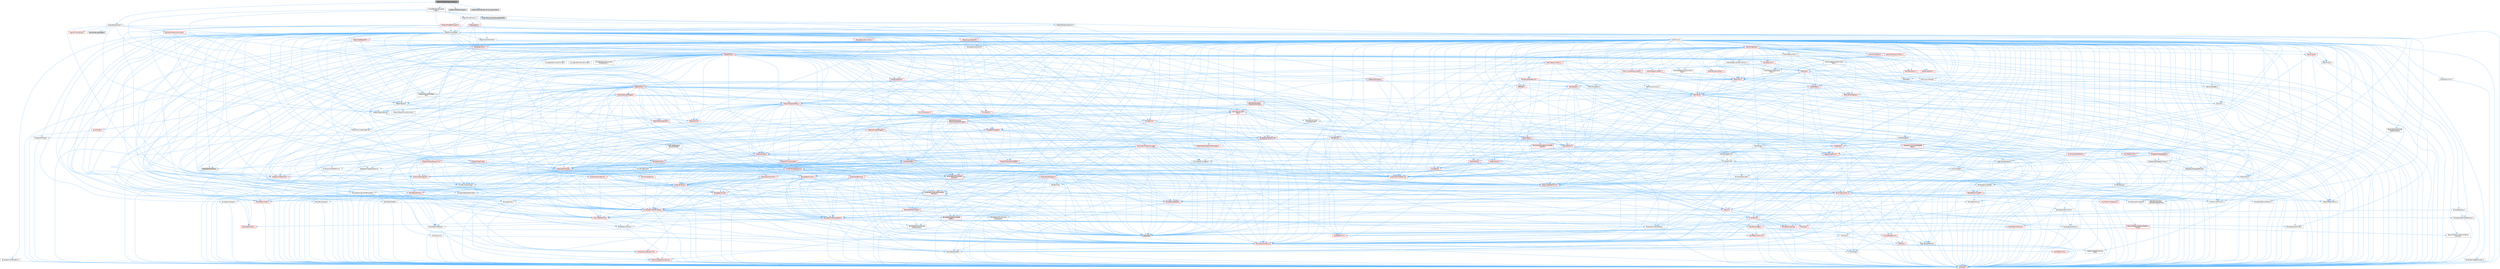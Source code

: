 digraph "DataflowEditorBlueprintLibrary.h"
{
 // INTERACTIVE_SVG=YES
 // LATEX_PDF_SIZE
  bgcolor="transparent";
  edge [fontname=Helvetica,fontsize=10,labelfontname=Helvetica,labelfontsize=10];
  node [fontname=Helvetica,fontsize=10,shape=box,height=0.2,width=0.4];
  Node1 [id="Node000001",label="DataflowEditorBlueprintLibrary.h",height=0.2,width=0.4,color="gray40", fillcolor="grey60", style="filled", fontcolor="black",tooltip=" "];
  Node1 -> Node2 [id="edge1_Node000001_Node000002",color="steelblue1",style="solid",tooltip=" "];
  Node2 [id="Node000002",label="Kismet/BlueprintFunction\lLibrary.h",height=0.2,width=0.4,color="grey40", fillcolor="white", style="filled",URL="$d3/d94/BlueprintFunctionLibrary_8h.html",tooltip=" "];
  Node2 -> Node3 [id="edge2_Node000002_Node000003",color="steelblue1",style="solid",tooltip=" "];
  Node3 [id="Node000003",label="CoreMinimal.h",height=0.2,width=0.4,color="grey40", fillcolor="white", style="filled",URL="$d7/d67/CoreMinimal_8h.html",tooltip=" "];
  Node3 -> Node4 [id="edge3_Node000003_Node000004",color="steelblue1",style="solid",tooltip=" "];
  Node4 [id="Node000004",label="CoreTypes.h",height=0.2,width=0.4,color="red", fillcolor="#FFF0F0", style="filled",URL="$dc/dec/CoreTypes_8h.html",tooltip=" "];
  Node3 -> Node18 [id="edge4_Node000003_Node000018",color="steelblue1",style="solid",tooltip=" "];
  Node18 [id="Node000018",label="CoreFwd.h",height=0.2,width=0.4,color="red", fillcolor="#FFF0F0", style="filled",URL="$d1/d1e/CoreFwd_8h.html",tooltip=" "];
  Node18 -> Node4 [id="edge5_Node000018_Node000004",color="steelblue1",style="solid",tooltip=" "];
  Node18 -> Node19 [id="edge6_Node000018_Node000019",color="steelblue1",style="solid",tooltip=" "];
  Node19 [id="Node000019",label="Containers/ContainersFwd.h",height=0.2,width=0.4,color="red", fillcolor="#FFF0F0", style="filled",URL="$d4/d0a/ContainersFwd_8h.html",tooltip=" "];
  Node19 -> Node4 [id="edge7_Node000019_Node000004",color="steelblue1",style="solid",tooltip=" "];
  Node19 -> Node20 [id="edge8_Node000019_Node000020",color="steelblue1",style="solid",tooltip=" "];
  Node20 [id="Node000020",label="Traits/IsContiguousContainer.h",height=0.2,width=0.4,color="red", fillcolor="#FFF0F0", style="filled",URL="$d5/d3c/IsContiguousContainer_8h.html",tooltip=" "];
  Node20 -> Node4 [id="edge9_Node000020_Node000004",color="steelblue1",style="solid",tooltip=" "];
  Node18 -> Node24 [id="edge10_Node000018_Node000024",color="steelblue1",style="solid",tooltip=" "];
  Node24 [id="Node000024",label="UObject/UObjectHierarchy\lFwd.h",height=0.2,width=0.4,color="grey40", fillcolor="white", style="filled",URL="$d3/d13/UObjectHierarchyFwd_8h.html",tooltip=" "];
  Node3 -> Node24 [id="edge11_Node000003_Node000024",color="steelblue1",style="solid",tooltip=" "];
  Node3 -> Node19 [id="edge12_Node000003_Node000019",color="steelblue1",style="solid",tooltip=" "];
  Node3 -> Node25 [id="edge13_Node000003_Node000025",color="steelblue1",style="solid",tooltip=" "];
  Node25 [id="Node000025",label="Misc/VarArgs.h",height=0.2,width=0.4,color="grey40", fillcolor="white", style="filled",URL="$d5/d6f/VarArgs_8h.html",tooltip=" "];
  Node25 -> Node4 [id="edge14_Node000025_Node000004",color="steelblue1",style="solid",tooltip=" "];
  Node3 -> Node26 [id="edge15_Node000003_Node000026",color="steelblue1",style="solid",tooltip=" "];
  Node26 [id="Node000026",label="Logging/LogVerbosity.h",height=0.2,width=0.4,color="grey40", fillcolor="white", style="filled",URL="$d2/d8f/LogVerbosity_8h.html",tooltip=" "];
  Node26 -> Node4 [id="edge16_Node000026_Node000004",color="steelblue1",style="solid",tooltip=" "];
  Node3 -> Node27 [id="edge17_Node000003_Node000027",color="steelblue1",style="solid",tooltip=" "];
  Node27 [id="Node000027",label="Misc/OutputDevice.h",height=0.2,width=0.4,color="red", fillcolor="#FFF0F0", style="filled",URL="$d7/d32/OutputDevice_8h.html",tooltip=" "];
  Node27 -> Node18 [id="edge18_Node000027_Node000018",color="steelblue1",style="solid",tooltip=" "];
  Node27 -> Node4 [id="edge19_Node000027_Node000004",color="steelblue1",style="solid",tooltip=" "];
  Node27 -> Node26 [id="edge20_Node000027_Node000026",color="steelblue1",style="solid",tooltip=" "];
  Node27 -> Node25 [id="edge21_Node000027_Node000025",color="steelblue1",style="solid",tooltip=" "];
  Node3 -> Node33 [id="edge22_Node000003_Node000033",color="steelblue1",style="solid",tooltip=" "];
  Node33 [id="Node000033",label="HAL/PlatformCrt.h",height=0.2,width=0.4,color="red", fillcolor="#FFF0F0", style="filled",URL="$d8/d75/PlatformCrt_8h.html",tooltip=" "];
  Node3 -> Node43 [id="edge23_Node000003_Node000043",color="steelblue1",style="solid",tooltip=" "];
  Node43 [id="Node000043",label="HAL/PlatformMisc.h",height=0.2,width=0.4,color="red", fillcolor="#FFF0F0", style="filled",URL="$d0/df5/PlatformMisc_8h.html",tooltip=" "];
  Node43 -> Node4 [id="edge24_Node000043_Node000004",color="steelblue1",style="solid",tooltip=" "];
  Node3 -> Node62 [id="edge25_Node000003_Node000062",color="steelblue1",style="solid",tooltip=" "];
  Node62 [id="Node000062",label="Misc/AssertionMacros.h",height=0.2,width=0.4,color="red", fillcolor="#FFF0F0", style="filled",URL="$d0/dfa/AssertionMacros_8h.html",tooltip=" "];
  Node62 -> Node4 [id="edge26_Node000062_Node000004",color="steelblue1",style="solid",tooltip=" "];
  Node62 -> Node43 [id="edge27_Node000062_Node000043",color="steelblue1",style="solid",tooltip=" "];
  Node62 -> Node63 [id="edge28_Node000062_Node000063",color="steelblue1",style="solid",tooltip=" "];
  Node63 [id="Node000063",label="Templates/EnableIf.h",height=0.2,width=0.4,color="grey40", fillcolor="white", style="filled",URL="$d7/d60/EnableIf_8h.html",tooltip=" "];
  Node63 -> Node4 [id="edge29_Node000063_Node000004",color="steelblue1",style="solid",tooltip=" "];
  Node62 -> Node25 [id="edge30_Node000062_Node000025",color="steelblue1",style="solid",tooltip=" "];
  Node3 -> Node71 [id="edge31_Node000003_Node000071",color="steelblue1",style="solid",tooltip=" "];
  Node71 [id="Node000071",label="Templates/IsPointer.h",height=0.2,width=0.4,color="grey40", fillcolor="white", style="filled",URL="$d7/d05/IsPointer_8h.html",tooltip=" "];
  Node71 -> Node4 [id="edge32_Node000071_Node000004",color="steelblue1",style="solid",tooltip=" "];
  Node3 -> Node72 [id="edge33_Node000003_Node000072",color="steelblue1",style="solid",tooltip=" "];
  Node72 [id="Node000072",label="HAL/PlatformMemory.h",height=0.2,width=0.4,color="red", fillcolor="#FFF0F0", style="filled",URL="$de/d68/PlatformMemory_8h.html",tooltip=" "];
  Node72 -> Node4 [id="edge34_Node000072_Node000004",color="steelblue1",style="solid",tooltip=" "];
  Node3 -> Node55 [id="edge35_Node000003_Node000055",color="steelblue1",style="solid",tooltip=" "];
  Node55 [id="Node000055",label="HAL/PlatformAtomics.h",height=0.2,width=0.4,color="red", fillcolor="#FFF0F0", style="filled",URL="$d3/d36/PlatformAtomics_8h.html",tooltip=" "];
  Node55 -> Node4 [id="edge36_Node000055_Node000004",color="steelblue1",style="solid",tooltip=" "];
  Node3 -> Node77 [id="edge37_Node000003_Node000077",color="steelblue1",style="solid",tooltip=" "];
  Node77 [id="Node000077",label="Misc/Exec.h",height=0.2,width=0.4,color="grey40", fillcolor="white", style="filled",URL="$de/ddb/Exec_8h.html",tooltip=" "];
  Node77 -> Node4 [id="edge38_Node000077_Node000004",color="steelblue1",style="solid",tooltip=" "];
  Node77 -> Node62 [id="edge39_Node000077_Node000062",color="steelblue1",style="solid",tooltip=" "];
  Node3 -> Node78 [id="edge40_Node000003_Node000078",color="steelblue1",style="solid",tooltip=" "];
  Node78 [id="Node000078",label="HAL/MemoryBase.h",height=0.2,width=0.4,color="red", fillcolor="#FFF0F0", style="filled",URL="$d6/d9f/MemoryBase_8h.html",tooltip=" "];
  Node78 -> Node4 [id="edge41_Node000078_Node000004",color="steelblue1",style="solid",tooltip=" "];
  Node78 -> Node55 [id="edge42_Node000078_Node000055",color="steelblue1",style="solid",tooltip=" "];
  Node78 -> Node33 [id="edge43_Node000078_Node000033",color="steelblue1",style="solid",tooltip=" "];
  Node78 -> Node77 [id="edge44_Node000078_Node000077",color="steelblue1",style="solid",tooltip=" "];
  Node78 -> Node27 [id="edge45_Node000078_Node000027",color="steelblue1",style="solid",tooltip=" "];
  Node3 -> Node88 [id="edge46_Node000003_Node000088",color="steelblue1",style="solid",tooltip=" "];
  Node88 [id="Node000088",label="HAL/UnrealMemory.h",height=0.2,width=0.4,color="red", fillcolor="#FFF0F0", style="filled",URL="$d9/d96/UnrealMemory_8h.html",tooltip=" "];
  Node88 -> Node4 [id="edge47_Node000088_Node000004",color="steelblue1",style="solid",tooltip=" "];
  Node88 -> Node78 [id="edge48_Node000088_Node000078",color="steelblue1",style="solid",tooltip=" "];
  Node88 -> Node72 [id="edge49_Node000088_Node000072",color="steelblue1",style="solid",tooltip=" "];
  Node88 -> Node71 [id="edge50_Node000088_Node000071",color="steelblue1",style="solid",tooltip=" "];
  Node3 -> Node90 [id="edge51_Node000003_Node000090",color="steelblue1",style="solid",tooltip=" "];
  Node90 [id="Node000090",label="Templates/IsArithmetic.h",height=0.2,width=0.4,color="grey40", fillcolor="white", style="filled",URL="$d2/d5d/IsArithmetic_8h.html",tooltip=" "];
  Node90 -> Node4 [id="edge52_Node000090_Node000004",color="steelblue1",style="solid",tooltip=" "];
  Node3 -> Node84 [id="edge53_Node000003_Node000084",color="steelblue1",style="solid",tooltip=" "];
  Node84 [id="Node000084",label="Templates/AndOrNot.h",height=0.2,width=0.4,color="grey40", fillcolor="white", style="filled",URL="$db/d0a/AndOrNot_8h.html",tooltip=" "];
  Node84 -> Node4 [id="edge54_Node000084_Node000004",color="steelblue1",style="solid",tooltip=" "];
  Node3 -> Node91 [id="edge55_Node000003_Node000091",color="steelblue1",style="solid",tooltip=" "];
  Node91 [id="Node000091",label="Templates/IsPODType.h",height=0.2,width=0.4,color="grey40", fillcolor="white", style="filled",URL="$d7/db1/IsPODType_8h.html",tooltip=" "];
  Node91 -> Node4 [id="edge56_Node000091_Node000004",color="steelblue1",style="solid",tooltip=" "];
  Node3 -> Node92 [id="edge57_Node000003_Node000092",color="steelblue1",style="solid",tooltip=" "];
  Node92 [id="Node000092",label="Templates/IsUECoreType.h",height=0.2,width=0.4,color="grey40", fillcolor="white", style="filled",URL="$d1/db8/IsUECoreType_8h.html",tooltip=" "];
  Node92 -> Node4 [id="edge58_Node000092_Node000004",color="steelblue1",style="solid",tooltip=" "];
  Node92 -> Node8 [id="edge59_Node000092_Node000008",color="steelblue1",style="solid",tooltip=" "];
  Node8 [id="Node000008",label="type_traits",height=0.2,width=0.4,color="grey60", fillcolor="#E0E0E0", style="filled",tooltip=" "];
  Node3 -> Node85 [id="edge60_Node000003_Node000085",color="steelblue1",style="solid",tooltip=" "];
  Node85 [id="Node000085",label="Templates/IsTriviallyCopy\lConstructible.h",height=0.2,width=0.4,color="grey40", fillcolor="white", style="filled",URL="$d3/d78/IsTriviallyCopyConstructible_8h.html",tooltip=" "];
  Node85 -> Node4 [id="edge61_Node000085_Node000004",color="steelblue1",style="solid",tooltip=" "];
  Node85 -> Node8 [id="edge62_Node000085_Node000008",color="steelblue1",style="solid",tooltip=" "];
  Node3 -> Node93 [id="edge63_Node000003_Node000093",color="steelblue1",style="solid",tooltip=" "];
  Node93 [id="Node000093",label="Templates/UnrealTypeTraits.h",height=0.2,width=0.4,color="red", fillcolor="#FFF0F0", style="filled",URL="$d2/d2d/UnrealTypeTraits_8h.html",tooltip=" "];
  Node93 -> Node4 [id="edge64_Node000093_Node000004",color="steelblue1",style="solid",tooltip=" "];
  Node93 -> Node71 [id="edge65_Node000093_Node000071",color="steelblue1",style="solid",tooltip=" "];
  Node93 -> Node62 [id="edge66_Node000093_Node000062",color="steelblue1",style="solid",tooltip=" "];
  Node93 -> Node84 [id="edge67_Node000093_Node000084",color="steelblue1",style="solid",tooltip=" "];
  Node93 -> Node63 [id="edge68_Node000093_Node000063",color="steelblue1",style="solid",tooltip=" "];
  Node93 -> Node90 [id="edge69_Node000093_Node000090",color="steelblue1",style="solid",tooltip=" "];
  Node93 -> Node94 [id="edge70_Node000093_Node000094",color="steelblue1",style="solid",tooltip=" "];
  Node94 [id="Node000094",label="Templates/Models.h",height=0.2,width=0.4,color="red", fillcolor="#FFF0F0", style="filled",URL="$d3/d0c/Models_8h.html",tooltip=" "];
  Node93 -> Node91 [id="edge71_Node000093_Node000091",color="steelblue1",style="solid",tooltip=" "];
  Node93 -> Node92 [id="edge72_Node000093_Node000092",color="steelblue1",style="solid",tooltip=" "];
  Node93 -> Node85 [id="edge73_Node000093_Node000085",color="steelblue1",style="solid",tooltip=" "];
  Node3 -> Node63 [id="edge74_Node000003_Node000063",color="steelblue1",style="solid",tooltip=" "];
  Node3 -> Node95 [id="edge75_Node000003_Node000095",color="steelblue1",style="solid",tooltip=" "];
  Node95 [id="Node000095",label="Templates/RemoveReference.h",height=0.2,width=0.4,color="grey40", fillcolor="white", style="filled",URL="$da/dbe/RemoveReference_8h.html",tooltip=" "];
  Node95 -> Node4 [id="edge76_Node000095_Node000004",color="steelblue1",style="solid",tooltip=" "];
  Node3 -> Node96 [id="edge77_Node000003_Node000096",color="steelblue1",style="solid",tooltip=" "];
  Node96 [id="Node000096",label="Templates/IntegralConstant.h",height=0.2,width=0.4,color="grey40", fillcolor="white", style="filled",URL="$db/d1b/IntegralConstant_8h.html",tooltip=" "];
  Node96 -> Node4 [id="edge78_Node000096_Node000004",color="steelblue1",style="solid",tooltip=" "];
  Node3 -> Node97 [id="edge79_Node000003_Node000097",color="steelblue1",style="solid",tooltip=" "];
  Node97 [id="Node000097",label="Templates/IsClass.h",height=0.2,width=0.4,color="grey40", fillcolor="white", style="filled",URL="$db/dcb/IsClass_8h.html",tooltip=" "];
  Node97 -> Node4 [id="edge80_Node000097_Node000004",color="steelblue1",style="solid",tooltip=" "];
  Node3 -> Node98 [id="edge81_Node000003_Node000098",color="steelblue1",style="solid",tooltip=" "];
  Node98 [id="Node000098",label="Templates/TypeCompatible\lBytes.h",height=0.2,width=0.4,color="red", fillcolor="#FFF0F0", style="filled",URL="$df/d0a/TypeCompatibleBytes_8h.html",tooltip=" "];
  Node98 -> Node4 [id="edge82_Node000098_Node000004",color="steelblue1",style="solid",tooltip=" "];
  Node98 -> Node8 [id="edge83_Node000098_Node000008",color="steelblue1",style="solid",tooltip=" "];
  Node3 -> Node20 [id="edge84_Node000003_Node000020",color="steelblue1",style="solid",tooltip=" "];
  Node3 -> Node99 [id="edge85_Node000003_Node000099",color="steelblue1",style="solid",tooltip=" "];
  Node99 [id="Node000099",label="Templates/UnrealTemplate.h",height=0.2,width=0.4,color="red", fillcolor="#FFF0F0", style="filled",URL="$d4/d24/UnrealTemplate_8h.html",tooltip=" "];
  Node99 -> Node4 [id="edge86_Node000099_Node000004",color="steelblue1",style="solid",tooltip=" "];
  Node99 -> Node71 [id="edge87_Node000099_Node000071",color="steelblue1",style="solid",tooltip=" "];
  Node99 -> Node88 [id="edge88_Node000099_Node000088",color="steelblue1",style="solid",tooltip=" "];
  Node99 -> Node93 [id="edge89_Node000099_Node000093",color="steelblue1",style="solid",tooltip=" "];
  Node99 -> Node95 [id="edge90_Node000099_Node000095",color="steelblue1",style="solid",tooltip=" "];
  Node99 -> Node98 [id="edge91_Node000099_Node000098",color="steelblue1",style="solid",tooltip=" "];
  Node99 -> Node20 [id="edge92_Node000099_Node000020",color="steelblue1",style="solid",tooltip=" "];
  Node99 -> Node8 [id="edge93_Node000099_Node000008",color="steelblue1",style="solid",tooltip=" "];
  Node3 -> Node48 [id="edge94_Node000003_Node000048",color="steelblue1",style="solid",tooltip=" "];
  Node48 [id="Node000048",label="Math/NumericLimits.h",height=0.2,width=0.4,color="grey40", fillcolor="white", style="filled",URL="$df/d1b/NumericLimits_8h.html",tooltip=" "];
  Node48 -> Node4 [id="edge95_Node000048_Node000004",color="steelblue1",style="solid",tooltip=" "];
  Node3 -> Node103 [id="edge96_Node000003_Node000103",color="steelblue1",style="solid",tooltip=" "];
  Node103 [id="Node000103",label="HAL/PlatformMath.h",height=0.2,width=0.4,color="red", fillcolor="#FFF0F0", style="filled",URL="$dc/d53/PlatformMath_8h.html",tooltip=" "];
  Node103 -> Node4 [id="edge97_Node000103_Node000004",color="steelblue1",style="solid",tooltip=" "];
  Node3 -> Node86 [id="edge98_Node000003_Node000086",color="steelblue1",style="solid",tooltip=" "];
  Node86 [id="Node000086",label="Templates/IsTriviallyCopy\lAssignable.h",height=0.2,width=0.4,color="grey40", fillcolor="white", style="filled",URL="$d2/df2/IsTriviallyCopyAssignable_8h.html",tooltip=" "];
  Node86 -> Node4 [id="edge99_Node000086_Node000004",color="steelblue1",style="solid",tooltip=" "];
  Node86 -> Node8 [id="edge100_Node000086_Node000008",color="steelblue1",style="solid",tooltip=" "];
  Node3 -> Node111 [id="edge101_Node000003_Node000111",color="steelblue1",style="solid",tooltip=" "];
  Node111 [id="Node000111",label="Templates/MemoryOps.h",height=0.2,width=0.4,color="red", fillcolor="#FFF0F0", style="filled",URL="$db/dea/MemoryOps_8h.html",tooltip=" "];
  Node111 -> Node4 [id="edge102_Node000111_Node000004",color="steelblue1",style="solid",tooltip=" "];
  Node111 -> Node88 [id="edge103_Node000111_Node000088",color="steelblue1",style="solid",tooltip=" "];
  Node111 -> Node86 [id="edge104_Node000111_Node000086",color="steelblue1",style="solid",tooltip=" "];
  Node111 -> Node85 [id="edge105_Node000111_Node000085",color="steelblue1",style="solid",tooltip=" "];
  Node111 -> Node93 [id="edge106_Node000111_Node000093",color="steelblue1",style="solid",tooltip=" "];
  Node111 -> Node8 [id="edge107_Node000111_Node000008",color="steelblue1",style="solid",tooltip=" "];
  Node3 -> Node112 [id="edge108_Node000003_Node000112",color="steelblue1",style="solid",tooltip=" "];
  Node112 [id="Node000112",label="Containers/ContainerAllocation\lPolicies.h",height=0.2,width=0.4,color="red", fillcolor="#FFF0F0", style="filled",URL="$d7/dff/ContainerAllocationPolicies_8h.html",tooltip=" "];
  Node112 -> Node4 [id="edge109_Node000112_Node000004",color="steelblue1",style="solid",tooltip=" "];
  Node112 -> Node112 [id="edge110_Node000112_Node000112",color="steelblue1",style="solid",tooltip=" "];
  Node112 -> Node103 [id="edge111_Node000112_Node000103",color="steelblue1",style="solid",tooltip=" "];
  Node112 -> Node88 [id="edge112_Node000112_Node000088",color="steelblue1",style="solid",tooltip=" "];
  Node112 -> Node48 [id="edge113_Node000112_Node000048",color="steelblue1",style="solid",tooltip=" "];
  Node112 -> Node62 [id="edge114_Node000112_Node000062",color="steelblue1",style="solid",tooltip=" "];
  Node112 -> Node111 [id="edge115_Node000112_Node000111",color="steelblue1",style="solid",tooltip=" "];
  Node112 -> Node98 [id="edge116_Node000112_Node000098",color="steelblue1",style="solid",tooltip=" "];
  Node112 -> Node8 [id="edge117_Node000112_Node000008",color="steelblue1",style="solid",tooltip=" "];
  Node3 -> Node115 [id="edge118_Node000003_Node000115",color="steelblue1",style="solid",tooltip=" "];
  Node115 [id="Node000115",label="Templates/IsEnumClass.h",height=0.2,width=0.4,color="grey40", fillcolor="white", style="filled",URL="$d7/d15/IsEnumClass_8h.html",tooltip=" "];
  Node115 -> Node4 [id="edge119_Node000115_Node000004",color="steelblue1",style="solid",tooltip=" "];
  Node115 -> Node84 [id="edge120_Node000115_Node000084",color="steelblue1",style="solid",tooltip=" "];
  Node3 -> Node116 [id="edge121_Node000003_Node000116",color="steelblue1",style="solid",tooltip=" "];
  Node116 [id="Node000116",label="HAL/PlatformProperties.h",height=0.2,width=0.4,color="red", fillcolor="#FFF0F0", style="filled",URL="$d9/db0/PlatformProperties_8h.html",tooltip=" "];
  Node116 -> Node4 [id="edge122_Node000116_Node000004",color="steelblue1",style="solid",tooltip=" "];
  Node3 -> Node119 [id="edge123_Node000003_Node000119",color="steelblue1",style="solid",tooltip=" "];
  Node119 [id="Node000119",label="Misc/EngineVersionBase.h",height=0.2,width=0.4,color="grey40", fillcolor="white", style="filled",URL="$d5/d2b/EngineVersionBase_8h.html",tooltip=" "];
  Node119 -> Node4 [id="edge124_Node000119_Node000004",color="steelblue1",style="solid",tooltip=" "];
  Node3 -> Node120 [id="edge125_Node000003_Node000120",color="steelblue1",style="solid",tooltip=" "];
  Node120 [id="Node000120",label="Internationalization\l/TextNamespaceFwd.h",height=0.2,width=0.4,color="grey40", fillcolor="white", style="filled",URL="$d8/d97/TextNamespaceFwd_8h.html",tooltip=" "];
  Node120 -> Node4 [id="edge126_Node000120_Node000004",color="steelblue1",style="solid",tooltip=" "];
  Node3 -> Node121 [id="edge127_Node000003_Node000121",color="steelblue1",style="solid",tooltip=" "];
  Node121 [id="Node000121",label="Serialization/Archive.h",height=0.2,width=0.4,color="red", fillcolor="#FFF0F0", style="filled",URL="$d7/d3b/Archive_8h.html",tooltip=" "];
  Node121 -> Node18 [id="edge128_Node000121_Node000018",color="steelblue1",style="solid",tooltip=" "];
  Node121 -> Node4 [id="edge129_Node000121_Node000004",color="steelblue1",style="solid",tooltip=" "];
  Node121 -> Node116 [id="edge130_Node000121_Node000116",color="steelblue1",style="solid",tooltip=" "];
  Node121 -> Node120 [id="edge131_Node000121_Node000120",color="steelblue1",style="solid",tooltip=" "];
  Node121 -> Node62 [id="edge132_Node000121_Node000062",color="steelblue1",style="solid",tooltip=" "];
  Node121 -> Node119 [id="edge133_Node000121_Node000119",color="steelblue1",style="solid",tooltip=" "];
  Node121 -> Node25 [id="edge134_Node000121_Node000025",color="steelblue1",style="solid",tooltip=" "];
  Node121 -> Node63 [id="edge135_Node000121_Node000063",color="steelblue1",style="solid",tooltip=" "];
  Node121 -> Node115 [id="edge136_Node000121_Node000115",color="steelblue1",style="solid",tooltip=" "];
  Node121 -> Node108 [id="edge137_Node000121_Node000108",color="steelblue1",style="solid",tooltip=" "];
  Node108 [id="Node000108",label="Templates/IsSigned.h",height=0.2,width=0.4,color="grey40", fillcolor="white", style="filled",URL="$d8/dd8/IsSigned_8h.html",tooltip=" "];
  Node108 -> Node4 [id="edge138_Node000108_Node000004",color="steelblue1",style="solid",tooltip=" "];
  Node121 -> Node99 [id="edge139_Node000121_Node000099",color="steelblue1",style="solid",tooltip=" "];
  Node121 -> Node124 [id="edge140_Node000121_Node000124",color="steelblue1",style="solid",tooltip=" "];
  Node124 [id="Node000124",label="UObject/ObjectVersion.h",height=0.2,width=0.4,color="grey40", fillcolor="white", style="filled",URL="$da/d63/ObjectVersion_8h.html",tooltip=" "];
  Node124 -> Node4 [id="edge141_Node000124_Node000004",color="steelblue1",style="solid",tooltip=" "];
  Node3 -> Node125 [id="edge142_Node000003_Node000125",color="steelblue1",style="solid",tooltip=" "];
  Node125 [id="Node000125",label="Templates/Less.h",height=0.2,width=0.4,color="grey40", fillcolor="white", style="filled",URL="$de/dc8/Less_8h.html",tooltip=" "];
  Node125 -> Node4 [id="edge143_Node000125_Node000004",color="steelblue1",style="solid",tooltip=" "];
  Node125 -> Node99 [id="edge144_Node000125_Node000099",color="steelblue1",style="solid",tooltip=" "];
  Node3 -> Node126 [id="edge145_Node000003_Node000126",color="steelblue1",style="solid",tooltip=" "];
  Node126 [id="Node000126",label="Templates/Sorting.h",height=0.2,width=0.4,color="red", fillcolor="#FFF0F0", style="filled",URL="$d3/d9e/Sorting_8h.html",tooltip=" "];
  Node126 -> Node4 [id="edge146_Node000126_Node000004",color="steelblue1",style="solid",tooltip=" "];
  Node126 -> Node103 [id="edge147_Node000126_Node000103",color="steelblue1",style="solid",tooltip=" "];
  Node126 -> Node125 [id="edge148_Node000126_Node000125",color="steelblue1",style="solid",tooltip=" "];
  Node3 -> Node137 [id="edge149_Node000003_Node000137",color="steelblue1",style="solid",tooltip=" "];
  Node137 [id="Node000137",label="Misc/Char.h",height=0.2,width=0.4,color="red", fillcolor="#FFF0F0", style="filled",URL="$d0/d58/Char_8h.html",tooltip=" "];
  Node137 -> Node4 [id="edge150_Node000137_Node000004",color="steelblue1",style="solid",tooltip=" "];
  Node137 -> Node8 [id="edge151_Node000137_Node000008",color="steelblue1",style="solid",tooltip=" "];
  Node3 -> Node140 [id="edge152_Node000003_Node000140",color="steelblue1",style="solid",tooltip=" "];
  Node140 [id="Node000140",label="GenericPlatform/GenericPlatform\lStricmp.h",height=0.2,width=0.4,color="grey40", fillcolor="white", style="filled",URL="$d2/d86/GenericPlatformStricmp_8h.html",tooltip=" "];
  Node140 -> Node4 [id="edge153_Node000140_Node000004",color="steelblue1",style="solid",tooltip=" "];
  Node3 -> Node141 [id="edge154_Node000003_Node000141",color="steelblue1",style="solid",tooltip=" "];
  Node141 [id="Node000141",label="GenericPlatform/GenericPlatform\lString.h",height=0.2,width=0.4,color="red", fillcolor="#FFF0F0", style="filled",URL="$dd/d20/GenericPlatformString_8h.html",tooltip=" "];
  Node141 -> Node4 [id="edge155_Node000141_Node000004",color="steelblue1",style="solid",tooltip=" "];
  Node141 -> Node140 [id="edge156_Node000141_Node000140",color="steelblue1",style="solid",tooltip=" "];
  Node141 -> Node63 [id="edge157_Node000141_Node000063",color="steelblue1",style="solid",tooltip=" "];
  Node141 -> Node8 [id="edge158_Node000141_Node000008",color="steelblue1",style="solid",tooltip=" "];
  Node3 -> Node74 [id="edge159_Node000003_Node000074",color="steelblue1",style="solid",tooltip=" "];
  Node74 [id="Node000074",label="HAL/PlatformString.h",height=0.2,width=0.4,color="red", fillcolor="#FFF0F0", style="filled",URL="$db/db5/PlatformString_8h.html",tooltip=" "];
  Node74 -> Node4 [id="edge160_Node000074_Node000004",color="steelblue1",style="solid",tooltip=" "];
  Node3 -> Node144 [id="edge161_Node000003_Node000144",color="steelblue1",style="solid",tooltip=" "];
  Node144 [id="Node000144",label="Misc/CString.h",height=0.2,width=0.4,color="red", fillcolor="#FFF0F0", style="filled",URL="$d2/d49/CString_8h.html",tooltip=" "];
  Node144 -> Node4 [id="edge162_Node000144_Node000004",color="steelblue1",style="solid",tooltip=" "];
  Node144 -> Node33 [id="edge163_Node000144_Node000033",color="steelblue1",style="solid",tooltip=" "];
  Node144 -> Node74 [id="edge164_Node000144_Node000074",color="steelblue1",style="solid",tooltip=" "];
  Node144 -> Node62 [id="edge165_Node000144_Node000062",color="steelblue1",style="solid",tooltip=" "];
  Node144 -> Node137 [id="edge166_Node000144_Node000137",color="steelblue1",style="solid",tooltip=" "];
  Node144 -> Node25 [id="edge167_Node000144_Node000025",color="steelblue1",style="solid",tooltip=" "];
  Node3 -> Node145 [id="edge168_Node000003_Node000145",color="steelblue1",style="solid",tooltip=" "];
  Node145 [id="Node000145",label="Misc/Crc.h",height=0.2,width=0.4,color="red", fillcolor="#FFF0F0", style="filled",URL="$d4/dd2/Crc_8h.html",tooltip=" "];
  Node145 -> Node4 [id="edge169_Node000145_Node000004",color="steelblue1",style="solid",tooltip=" "];
  Node145 -> Node74 [id="edge170_Node000145_Node000074",color="steelblue1",style="solid",tooltip=" "];
  Node145 -> Node62 [id="edge171_Node000145_Node000062",color="steelblue1",style="solid",tooltip=" "];
  Node145 -> Node144 [id="edge172_Node000145_Node000144",color="steelblue1",style="solid",tooltip=" "];
  Node145 -> Node137 [id="edge173_Node000145_Node000137",color="steelblue1",style="solid",tooltip=" "];
  Node145 -> Node93 [id="edge174_Node000145_Node000093",color="steelblue1",style="solid",tooltip=" "];
  Node3 -> Node136 [id="edge175_Node000003_Node000136",color="steelblue1",style="solid",tooltip=" "];
  Node136 [id="Node000136",label="Math/UnrealMathUtility.h",height=0.2,width=0.4,color="red", fillcolor="#FFF0F0", style="filled",URL="$db/db8/UnrealMathUtility_8h.html",tooltip=" "];
  Node136 -> Node4 [id="edge176_Node000136_Node000004",color="steelblue1",style="solid",tooltip=" "];
  Node136 -> Node62 [id="edge177_Node000136_Node000062",color="steelblue1",style="solid",tooltip=" "];
  Node136 -> Node103 [id="edge178_Node000136_Node000103",color="steelblue1",style="solid",tooltip=" "];
  Node3 -> Node146 [id="edge179_Node000003_Node000146",color="steelblue1",style="solid",tooltip=" "];
  Node146 [id="Node000146",label="Containers/UnrealString.h",height=0.2,width=0.4,color="red", fillcolor="#FFF0F0", style="filled",URL="$d5/dba/UnrealString_8h.html",tooltip=" "];
  Node3 -> Node150 [id="edge180_Node000003_Node000150",color="steelblue1",style="solid",tooltip=" "];
  Node150 [id="Node000150",label="Containers/Array.h",height=0.2,width=0.4,color="red", fillcolor="#FFF0F0", style="filled",URL="$df/dd0/Array_8h.html",tooltip=" "];
  Node150 -> Node4 [id="edge181_Node000150_Node000004",color="steelblue1",style="solid",tooltip=" "];
  Node150 -> Node62 [id="edge182_Node000150_Node000062",color="steelblue1",style="solid",tooltip=" "];
  Node150 -> Node88 [id="edge183_Node000150_Node000088",color="steelblue1",style="solid",tooltip=" "];
  Node150 -> Node93 [id="edge184_Node000150_Node000093",color="steelblue1",style="solid",tooltip=" "];
  Node150 -> Node99 [id="edge185_Node000150_Node000099",color="steelblue1",style="solid",tooltip=" "];
  Node150 -> Node112 [id="edge186_Node000150_Node000112",color="steelblue1",style="solid",tooltip=" "];
  Node150 -> Node121 [id="edge187_Node000150_Node000121",color="steelblue1",style="solid",tooltip=" "];
  Node150 -> Node171 [id="edge188_Node000150_Node000171",color="steelblue1",style="solid",tooltip=" "];
  Node171 [id="Node000171",label="Concepts/GetTypeHashable.h",height=0.2,width=0.4,color="grey40", fillcolor="white", style="filled",URL="$d3/da2/GetTypeHashable_8h.html",tooltip=" "];
  Node171 -> Node4 [id="edge189_Node000171_Node000004",color="steelblue1",style="solid",tooltip=" "];
  Node171 -> Node162 [id="edge190_Node000171_Node000162",color="steelblue1",style="solid",tooltip=" "];
  Node162 [id="Node000162",label="Templates/TypeHash.h",height=0.2,width=0.4,color="red", fillcolor="#FFF0F0", style="filled",URL="$d1/d62/TypeHash_8h.html",tooltip=" "];
  Node162 -> Node4 [id="edge191_Node000162_Node000004",color="steelblue1",style="solid",tooltip=" "];
  Node162 -> Node145 [id="edge192_Node000162_Node000145",color="steelblue1",style="solid",tooltip=" "];
  Node162 -> Node8 [id="edge193_Node000162_Node000008",color="steelblue1",style="solid",tooltip=" "];
  Node150 -> Node129 [id="edge194_Node000150_Node000129",color="steelblue1",style="solid",tooltip=" "];
  Node129 [id="Node000129",label="Templates/Invoke.h",height=0.2,width=0.4,color="red", fillcolor="#FFF0F0", style="filled",URL="$d7/deb/Invoke_8h.html",tooltip=" "];
  Node129 -> Node4 [id="edge195_Node000129_Node000004",color="steelblue1",style="solid",tooltip=" "];
  Node129 -> Node99 [id="edge196_Node000129_Node000099",color="steelblue1",style="solid",tooltip=" "];
  Node129 -> Node8 [id="edge197_Node000129_Node000008",color="steelblue1",style="solid",tooltip=" "];
  Node150 -> Node125 [id="edge198_Node000150_Node000125",color="steelblue1",style="solid",tooltip=" "];
  Node150 -> Node126 [id="edge199_Node000150_Node000126",color="steelblue1",style="solid",tooltip=" "];
  Node150 -> Node173 [id="edge200_Node000150_Node000173",color="steelblue1",style="solid",tooltip=" "];
  Node173 [id="Node000173",label="Templates/AlignmentTemplates.h",height=0.2,width=0.4,color="grey40", fillcolor="white", style="filled",URL="$dd/d32/AlignmentTemplates_8h.html",tooltip=" "];
  Node173 -> Node4 [id="edge201_Node000173_Node000004",color="steelblue1",style="solid",tooltip=" "];
  Node173 -> Node82 [id="edge202_Node000173_Node000082",color="steelblue1",style="solid",tooltip=" "];
  Node82 [id="Node000082",label="Templates/IsIntegral.h",height=0.2,width=0.4,color="grey40", fillcolor="white", style="filled",URL="$da/d64/IsIntegral_8h.html",tooltip=" "];
  Node82 -> Node4 [id="edge203_Node000082_Node000004",color="steelblue1",style="solid",tooltip=" "];
  Node173 -> Node71 [id="edge204_Node000173_Node000071",color="steelblue1",style="solid",tooltip=" "];
  Node150 -> Node8 [id="edge205_Node000150_Node000008",color="steelblue1",style="solid",tooltip=" "];
  Node3 -> Node174 [id="edge206_Node000003_Node000174",color="steelblue1",style="solid",tooltip=" "];
  Node174 [id="Node000174",label="Misc/FrameNumber.h",height=0.2,width=0.4,color="grey40", fillcolor="white", style="filled",URL="$dd/dbd/FrameNumber_8h.html",tooltip=" "];
  Node174 -> Node4 [id="edge207_Node000174_Node000004",color="steelblue1",style="solid",tooltip=" "];
  Node174 -> Node48 [id="edge208_Node000174_Node000048",color="steelblue1",style="solid",tooltip=" "];
  Node174 -> Node136 [id="edge209_Node000174_Node000136",color="steelblue1",style="solid",tooltip=" "];
  Node174 -> Node63 [id="edge210_Node000174_Node000063",color="steelblue1",style="solid",tooltip=" "];
  Node174 -> Node93 [id="edge211_Node000174_Node000093",color="steelblue1",style="solid",tooltip=" "];
  Node3 -> Node175 [id="edge212_Node000003_Node000175",color="steelblue1",style="solid",tooltip=" "];
  Node175 [id="Node000175",label="Misc/Timespan.h",height=0.2,width=0.4,color="grey40", fillcolor="white", style="filled",URL="$da/dd9/Timespan_8h.html",tooltip=" "];
  Node175 -> Node4 [id="edge213_Node000175_Node000004",color="steelblue1",style="solid",tooltip=" "];
  Node175 -> Node176 [id="edge214_Node000175_Node000176",color="steelblue1",style="solid",tooltip=" "];
  Node176 [id="Node000176",label="Math/Interval.h",height=0.2,width=0.4,color="grey40", fillcolor="white", style="filled",URL="$d1/d55/Interval_8h.html",tooltip=" "];
  Node176 -> Node4 [id="edge215_Node000176_Node000004",color="steelblue1",style="solid",tooltip=" "];
  Node176 -> Node90 [id="edge216_Node000176_Node000090",color="steelblue1",style="solid",tooltip=" "];
  Node176 -> Node93 [id="edge217_Node000176_Node000093",color="steelblue1",style="solid",tooltip=" "];
  Node176 -> Node48 [id="edge218_Node000176_Node000048",color="steelblue1",style="solid",tooltip=" "];
  Node176 -> Node136 [id="edge219_Node000176_Node000136",color="steelblue1",style="solid",tooltip=" "];
  Node175 -> Node136 [id="edge220_Node000175_Node000136",color="steelblue1",style="solid",tooltip=" "];
  Node175 -> Node62 [id="edge221_Node000175_Node000062",color="steelblue1",style="solid",tooltip=" "];
  Node3 -> Node177 [id="edge222_Node000003_Node000177",color="steelblue1",style="solid",tooltip=" "];
  Node177 [id="Node000177",label="Containers/StringConv.h",height=0.2,width=0.4,color="red", fillcolor="#FFF0F0", style="filled",URL="$d3/ddf/StringConv_8h.html",tooltip=" "];
  Node177 -> Node4 [id="edge223_Node000177_Node000004",color="steelblue1",style="solid",tooltip=" "];
  Node177 -> Node62 [id="edge224_Node000177_Node000062",color="steelblue1",style="solid",tooltip=" "];
  Node177 -> Node112 [id="edge225_Node000177_Node000112",color="steelblue1",style="solid",tooltip=" "];
  Node177 -> Node150 [id="edge226_Node000177_Node000150",color="steelblue1",style="solid",tooltip=" "];
  Node177 -> Node144 [id="edge227_Node000177_Node000144",color="steelblue1",style="solid",tooltip=" "];
  Node177 -> Node178 [id="edge228_Node000177_Node000178",color="steelblue1",style="solid",tooltip=" "];
  Node178 [id="Node000178",label="Templates/IsArray.h",height=0.2,width=0.4,color="grey40", fillcolor="white", style="filled",URL="$d8/d8d/IsArray_8h.html",tooltip=" "];
  Node178 -> Node4 [id="edge229_Node000178_Node000004",color="steelblue1",style="solid",tooltip=" "];
  Node177 -> Node99 [id="edge230_Node000177_Node000099",color="steelblue1",style="solid",tooltip=" "];
  Node177 -> Node93 [id="edge231_Node000177_Node000093",color="steelblue1",style="solid",tooltip=" "];
  Node177 -> Node20 [id="edge232_Node000177_Node000020",color="steelblue1",style="solid",tooltip=" "];
  Node177 -> Node8 [id="edge233_Node000177_Node000008",color="steelblue1",style="solid",tooltip=" "];
  Node3 -> Node179 [id="edge234_Node000003_Node000179",color="steelblue1",style="solid",tooltip=" "];
  Node179 [id="Node000179",label="UObject/UnrealNames.h",height=0.2,width=0.4,color="red", fillcolor="#FFF0F0", style="filled",URL="$d8/db1/UnrealNames_8h.html",tooltip=" "];
  Node179 -> Node4 [id="edge235_Node000179_Node000004",color="steelblue1",style="solid",tooltip=" "];
  Node3 -> Node181 [id="edge236_Node000003_Node000181",color="steelblue1",style="solid",tooltip=" "];
  Node181 [id="Node000181",label="UObject/NameTypes.h",height=0.2,width=0.4,color="red", fillcolor="#FFF0F0", style="filled",URL="$d6/d35/NameTypes_8h.html",tooltip=" "];
  Node181 -> Node4 [id="edge237_Node000181_Node000004",color="steelblue1",style="solid",tooltip=" "];
  Node181 -> Node62 [id="edge238_Node000181_Node000062",color="steelblue1",style="solid",tooltip=" "];
  Node181 -> Node88 [id="edge239_Node000181_Node000088",color="steelblue1",style="solid",tooltip=" "];
  Node181 -> Node93 [id="edge240_Node000181_Node000093",color="steelblue1",style="solid",tooltip=" "];
  Node181 -> Node99 [id="edge241_Node000181_Node000099",color="steelblue1",style="solid",tooltip=" "];
  Node181 -> Node146 [id="edge242_Node000181_Node000146",color="steelblue1",style="solid",tooltip=" "];
  Node181 -> Node182 [id="edge243_Node000181_Node000182",color="steelblue1",style="solid",tooltip=" "];
  Node182 [id="Node000182",label="HAL/CriticalSection.h",height=0.2,width=0.4,color="red", fillcolor="#FFF0F0", style="filled",URL="$d6/d90/CriticalSection_8h.html",tooltip=" "];
  Node181 -> Node177 [id="edge244_Node000181_Node000177",color="steelblue1",style="solid",tooltip=" "];
  Node181 -> Node45 [id="edge245_Node000181_Node000045",color="steelblue1",style="solid",tooltip=" "];
  Node45 [id="Node000045",label="Containers/StringFwd.h",height=0.2,width=0.4,color="red", fillcolor="#FFF0F0", style="filled",URL="$df/d37/StringFwd_8h.html",tooltip=" "];
  Node45 -> Node4 [id="edge246_Node000045_Node000004",color="steelblue1",style="solid",tooltip=" "];
  Node45 -> Node20 [id="edge247_Node000045_Node000020",color="steelblue1",style="solid",tooltip=" "];
  Node181 -> Node179 [id="edge248_Node000181_Node000179",color="steelblue1",style="solid",tooltip=" "];
  Node3 -> Node189 [id="edge249_Node000003_Node000189",color="steelblue1",style="solid",tooltip=" "];
  Node189 [id="Node000189",label="Misc/Parse.h",height=0.2,width=0.4,color="red", fillcolor="#FFF0F0", style="filled",URL="$dc/d71/Parse_8h.html",tooltip=" "];
  Node189 -> Node45 [id="edge250_Node000189_Node000045",color="steelblue1",style="solid",tooltip=" "];
  Node189 -> Node146 [id="edge251_Node000189_Node000146",color="steelblue1",style="solid",tooltip=" "];
  Node189 -> Node4 [id="edge252_Node000189_Node000004",color="steelblue1",style="solid",tooltip=" "];
  Node189 -> Node33 [id="edge253_Node000189_Node000033",color="steelblue1",style="solid",tooltip=" "];
  Node189 -> Node50 [id="edge254_Node000189_Node000050",color="steelblue1",style="solid",tooltip=" "];
  Node50 [id="Node000050",label="Misc/EnumClassFlags.h",height=0.2,width=0.4,color="grey40", fillcolor="white", style="filled",URL="$d8/de7/EnumClassFlags_8h.html",tooltip=" "];
  Node189 -> Node190 [id="edge255_Node000189_Node000190",color="steelblue1",style="solid",tooltip=" "];
  Node190 [id="Node000190",label="Templates/Function.h",height=0.2,width=0.4,color="red", fillcolor="#FFF0F0", style="filled",URL="$df/df5/Function_8h.html",tooltip=" "];
  Node190 -> Node4 [id="edge256_Node000190_Node000004",color="steelblue1",style="solid",tooltip=" "];
  Node190 -> Node62 [id="edge257_Node000190_Node000062",color="steelblue1",style="solid",tooltip=" "];
  Node190 -> Node88 [id="edge258_Node000190_Node000088",color="steelblue1",style="solid",tooltip=" "];
  Node190 -> Node93 [id="edge259_Node000190_Node000093",color="steelblue1",style="solid",tooltip=" "];
  Node190 -> Node129 [id="edge260_Node000190_Node000129",color="steelblue1",style="solid",tooltip=" "];
  Node190 -> Node99 [id="edge261_Node000190_Node000099",color="steelblue1",style="solid",tooltip=" "];
  Node190 -> Node136 [id="edge262_Node000190_Node000136",color="steelblue1",style="solid",tooltip=" "];
  Node190 -> Node8 [id="edge263_Node000190_Node000008",color="steelblue1",style="solid",tooltip=" "];
  Node3 -> Node173 [id="edge264_Node000003_Node000173",color="steelblue1",style="solid",tooltip=" "];
  Node3 -> Node192 [id="edge265_Node000003_Node000192",color="steelblue1",style="solid",tooltip=" "];
  Node192 [id="Node000192",label="Misc/StructBuilder.h",height=0.2,width=0.4,color="grey40", fillcolor="white", style="filled",URL="$d9/db3/StructBuilder_8h.html",tooltip=" "];
  Node192 -> Node4 [id="edge266_Node000192_Node000004",color="steelblue1",style="solid",tooltip=" "];
  Node192 -> Node136 [id="edge267_Node000192_Node000136",color="steelblue1",style="solid",tooltip=" "];
  Node192 -> Node173 [id="edge268_Node000192_Node000173",color="steelblue1",style="solid",tooltip=" "];
  Node3 -> Node105 [id="edge269_Node000003_Node000105",color="steelblue1",style="solid",tooltip=" "];
  Node105 [id="Node000105",label="Templates/Decay.h",height=0.2,width=0.4,color="grey40", fillcolor="white", style="filled",URL="$dd/d0f/Decay_8h.html",tooltip=" "];
  Node105 -> Node4 [id="edge270_Node000105_Node000004",color="steelblue1",style="solid",tooltip=" "];
  Node105 -> Node95 [id="edge271_Node000105_Node000095",color="steelblue1",style="solid",tooltip=" "];
  Node105 -> Node8 [id="edge272_Node000105_Node000008",color="steelblue1",style="solid",tooltip=" "];
  Node3 -> Node193 [id="edge273_Node000003_Node000193",color="steelblue1",style="solid",tooltip=" "];
  Node193 [id="Node000193",label="Templates/PointerIsConvertible\lFromTo.h",height=0.2,width=0.4,color="red", fillcolor="#FFF0F0", style="filled",URL="$d6/d65/PointerIsConvertibleFromTo_8h.html",tooltip=" "];
  Node193 -> Node4 [id="edge274_Node000193_Node000004",color="steelblue1",style="solid",tooltip=" "];
  Node193 -> Node8 [id="edge275_Node000193_Node000008",color="steelblue1",style="solid",tooltip=" "];
  Node3 -> Node129 [id="edge276_Node000003_Node000129",color="steelblue1",style="solid",tooltip=" "];
  Node3 -> Node190 [id="edge277_Node000003_Node000190",color="steelblue1",style="solid",tooltip=" "];
  Node3 -> Node162 [id="edge278_Node000003_Node000162",color="steelblue1",style="solid",tooltip=" "];
  Node3 -> Node194 [id="edge279_Node000003_Node000194",color="steelblue1",style="solid",tooltip=" "];
  Node194 [id="Node000194",label="Containers/ScriptArray.h",height=0.2,width=0.4,color="red", fillcolor="#FFF0F0", style="filled",URL="$dc/daf/ScriptArray_8h.html",tooltip=" "];
  Node194 -> Node4 [id="edge280_Node000194_Node000004",color="steelblue1",style="solid",tooltip=" "];
  Node194 -> Node62 [id="edge281_Node000194_Node000062",color="steelblue1",style="solid",tooltip=" "];
  Node194 -> Node88 [id="edge282_Node000194_Node000088",color="steelblue1",style="solid",tooltip=" "];
  Node194 -> Node112 [id="edge283_Node000194_Node000112",color="steelblue1",style="solid",tooltip=" "];
  Node194 -> Node150 [id="edge284_Node000194_Node000150",color="steelblue1",style="solid",tooltip=" "];
  Node3 -> Node195 [id="edge285_Node000003_Node000195",color="steelblue1",style="solid",tooltip=" "];
  Node195 [id="Node000195",label="Containers/BitArray.h",height=0.2,width=0.4,color="red", fillcolor="#FFF0F0", style="filled",URL="$d1/de4/BitArray_8h.html",tooltip=" "];
  Node195 -> Node112 [id="edge286_Node000195_Node000112",color="steelblue1",style="solid",tooltip=" "];
  Node195 -> Node4 [id="edge287_Node000195_Node000004",color="steelblue1",style="solid",tooltip=" "];
  Node195 -> Node55 [id="edge288_Node000195_Node000055",color="steelblue1",style="solid",tooltip=" "];
  Node195 -> Node88 [id="edge289_Node000195_Node000088",color="steelblue1",style="solid",tooltip=" "];
  Node195 -> Node136 [id="edge290_Node000195_Node000136",color="steelblue1",style="solid",tooltip=" "];
  Node195 -> Node62 [id="edge291_Node000195_Node000062",color="steelblue1",style="solid",tooltip=" "];
  Node195 -> Node50 [id="edge292_Node000195_Node000050",color="steelblue1",style="solid",tooltip=" "];
  Node195 -> Node121 [id="edge293_Node000195_Node000121",color="steelblue1",style="solid",tooltip=" "];
  Node195 -> Node63 [id="edge294_Node000195_Node000063",color="steelblue1",style="solid",tooltip=" "];
  Node195 -> Node129 [id="edge295_Node000195_Node000129",color="steelblue1",style="solid",tooltip=" "];
  Node195 -> Node99 [id="edge296_Node000195_Node000099",color="steelblue1",style="solid",tooltip=" "];
  Node195 -> Node93 [id="edge297_Node000195_Node000093",color="steelblue1",style="solid",tooltip=" "];
  Node3 -> Node196 [id="edge298_Node000003_Node000196",color="steelblue1",style="solid",tooltip=" "];
  Node196 [id="Node000196",label="Containers/SparseArray.h",height=0.2,width=0.4,color="red", fillcolor="#FFF0F0", style="filled",URL="$d5/dbf/SparseArray_8h.html",tooltip=" "];
  Node196 -> Node4 [id="edge299_Node000196_Node000004",color="steelblue1",style="solid",tooltip=" "];
  Node196 -> Node62 [id="edge300_Node000196_Node000062",color="steelblue1",style="solid",tooltip=" "];
  Node196 -> Node88 [id="edge301_Node000196_Node000088",color="steelblue1",style="solid",tooltip=" "];
  Node196 -> Node93 [id="edge302_Node000196_Node000093",color="steelblue1",style="solid",tooltip=" "];
  Node196 -> Node99 [id="edge303_Node000196_Node000099",color="steelblue1",style="solid",tooltip=" "];
  Node196 -> Node112 [id="edge304_Node000196_Node000112",color="steelblue1",style="solid",tooltip=" "];
  Node196 -> Node125 [id="edge305_Node000196_Node000125",color="steelblue1",style="solid",tooltip=" "];
  Node196 -> Node150 [id="edge306_Node000196_Node000150",color="steelblue1",style="solid",tooltip=" "];
  Node196 -> Node136 [id="edge307_Node000196_Node000136",color="steelblue1",style="solid",tooltip=" "];
  Node196 -> Node194 [id="edge308_Node000196_Node000194",color="steelblue1",style="solid",tooltip=" "];
  Node196 -> Node195 [id="edge309_Node000196_Node000195",color="steelblue1",style="solid",tooltip=" "];
  Node196 -> Node197 [id="edge310_Node000196_Node000197",color="steelblue1",style="solid",tooltip=" "];
  Node197 [id="Node000197",label="Serialization/Structured\lArchive.h",height=0.2,width=0.4,color="red", fillcolor="#FFF0F0", style="filled",URL="$d9/d1e/StructuredArchive_8h.html",tooltip=" "];
  Node197 -> Node150 [id="edge311_Node000197_Node000150",color="steelblue1",style="solid",tooltip=" "];
  Node197 -> Node112 [id="edge312_Node000197_Node000112",color="steelblue1",style="solid",tooltip=" "];
  Node197 -> Node4 [id="edge313_Node000197_Node000004",color="steelblue1",style="solid",tooltip=" "];
  Node197 -> Node121 [id="edge314_Node000197_Node000121",color="steelblue1",style="solid",tooltip=" "];
  Node197 -> Node208 [id="edge315_Node000197_Node000208",color="steelblue1",style="solid",tooltip=" "];
  Node208 [id="Node000208",label="Templates/UniqueObj.h",height=0.2,width=0.4,color="grey40", fillcolor="white", style="filled",URL="$da/d95/UniqueObj_8h.html",tooltip=" "];
  Node208 -> Node4 [id="edge316_Node000208_Node000004",color="steelblue1",style="solid",tooltip=" "];
  Node208 -> Node209 [id="edge317_Node000208_Node000209",color="steelblue1",style="solid",tooltip=" "];
  Node209 [id="Node000209",label="Templates/UniquePtr.h",height=0.2,width=0.4,color="red", fillcolor="#FFF0F0", style="filled",URL="$de/d1a/UniquePtr_8h.html",tooltip=" "];
  Node209 -> Node4 [id="edge318_Node000209_Node000004",color="steelblue1",style="solid",tooltip=" "];
  Node209 -> Node99 [id="edge319_Node000209_Node000099",color="steelblue1",style="solid",tooltip=" "];
  Node209 -> Node178 [id="edge320_Node000209_Node000178",color="steelblue1",style="solid",tooltip=" "];
  Node209 -> Node210 [id="edge321_Node000209_Node000210",color="steelblue1",style="solid",tooltip=" "];
  Node210 [id="Node000210",label="Templates/RemoveExtent.h",height=0.2,width=0.4,color="grey40", fillcolor="white", style="filled",URL="$dc/de9/RemoveExtent_8h.html",tooltip=" "];
  Node210 -> Node4 [id="edge322_Node000210_Node000004",color="steelblue1",style="solid",tooltip=" "];
  Node209 -> Node8 [id="edge323_Node000209_Node000008",color="steelblue1",style="solid",tooltip=" "];
  Node196 -> Node146 [id="edge324_Node000196_Node000146",color="steelblue1",style="solid",tooltip=" "];
  Node3 -> Node212 [id="edge325_Node000003_Node000212",color="steelblue1",style="solid",tooltip=" "];
  Node212 [id="Node000212",label="Containers/Set.h",height=0.2,width=0.4,color="red", fillcolor="#FFF0F0", style="filled",URL="$d4/d45/Set_8h.html",tooltip=" "];
  Node212 -> Node112 [id="edge326_Node000212_Node000112",color="steelblue1",style="solid",tooltip=" "];
  Node212 -> Node196 [id="edge327_Node000212_Node000196",color="steelblue1",style="solid",tooltip=" "];
  Node212 -> Node19 [id="edge328_Node000212_Node000019",color="steelblue1",style="solid",tooltip=" "];
  Node212 -> Node136 [id="edge329_Node000212_Node000136",color="steelblue1",style="solid",tooltip=" "];
  Node212 -> Node62 [id="edge330_Node000212_Node000062",color="steelblue1",style="solid",tooltip=" "];
  Node212 -> Node192 [id="edge331_Node000212_Node000192",color="steelblue1",style="solid",tooltip=" "];
  Node212 -> Node197 [id="edge332_Node000212_Node000197",color="steelblue1",style="solid",tooltip=" "];
  Node212 -> Node190 [id="edge333_Node000212_Node000190",color="steelblue1",style="solid",tooltip=" "];
  Node212 -> Node126 [id="edge334_Node000212_Node000126",color="steelblue1",style="solid",tooltip=" "];
  Node212 -> Node162 [id="edge335_Node000212_Node000162",color="steelblue1",style="solid",tooltip=" "];
  Node212 -> Node99 [id="edge336_Node000212_Node000099",color="steelblue1",style="solid",tooltip=" "];
  Node212 -> Node8 [id="edge337_Node000212_Node000008",color="steelblue1",style="solid",tooltip=" "];
  Node3 -> Node215 [id="edge338_Node000003_Node000215",color="steelblue1",style="solid",tooltip=" "];
  Node215 [id="Node000215",label="Algo/Reverse.h",height=0.2,width=0.4,color="grey40", fillcolor="white", style="filled",URL="$d5/d93/Reverse_8h.html",tooltip=" "];
  Node215 -> Node4 [id="edge339_Node000215_Node000004",color="steelblue1",style="solid",tooltip=" "];
  Node215 -> Node99 [id="edge340_Node000215_Node000099",color="steelblue1",style="solid",tooltip=" "];
  Node3 -> Node216 [id="edge341_Node000003_Node000216",color="steelblue1",style="solid",tooltip=" "];
  Node216 [id="Node000216",label="Containers/Map.h",height=0.2,width=0.4,color="red", fillcolor="#FFF0F0", style="filled",URL="$df/d79/Map_8h.html",tooltip=" "];
  Node216 -> Node4 [id="edge342_Node000216_Node000004",color="steelblue1",style="solid",tooltip=" "];
  Node216 -> Node215 [id="edge343_Node000216_Node000215",color="steelblue1",style="solid",tooltip=" "];
  Node216 -> Node212 [id="edge344_Node000216_Node000212",color="steelblue1",style="solid",tooltip=" "];
  Node216 -> Node146 [id="edge345_Node000216_Node000146",color="steelblue1",style="solid",tooltip=" "];
  Node216 -> Node62 [id="edge346_Node000216_Node000062",color="steelblue1",style="solid",tooltip=" "];
  Node216 -> Node192 [id="edge347_Node000216_Node000192",color="steelblue1",style="solid",tooltip=" "];
  Node216 -> Node190 [id="edge348_Node000216_Node000190",color="steelblue1",style="solid",tooltip=" "];
  Node216 -> Node126 [id="edge349_Node000216_Node000126",color="steelblue1",style="solid",tooltip=" "];
  Node216 -> Node217 [id="edge350_Node000216_Node000217",color="steelblue1",style="solid",tooltip=" "];
  Node217 [id="Node000217",label="Templates/Tuple.h",height=0.2,width=0.4,color="red", fillcolor="#FFF0F0", style="filled",URL="$d2/d4f/Tuple_8h.html",tooltip=" "];
  Node217 -> Node4 [id="edge351_Node000217_Node000004",color="steelblue1",style="solid",tooltip=" "];
  Node217 -> Node99 [id="edge352_Node000217_Node000099",color="steelblue1",style="solid",tooltip=" "];
  Node217 -> Node218 [id="edge353_Node000217_Node000218",color="steelblue1",style="solid",tooltip=" "];
  Node218 [id="Node000218",label="Delegates/IntegerSequence.h",height=0.2,width=0.4,color="grey40", fillcolor="white", style="filled",URL="$d2/dcc/IntegerSequence_8h.html",tooltip=" "];
  Node218 -> Node4 [id="edge354_Node000218_Node000004",color="steelblue1",style="solid",tooltip=" "];
  Node217 -> Node129 [id="edge355_Node000217_Node000129",color="steelblue1",style="solid",tooltip=" "];
  Node217 -> Node197 [id="edge356_Node000217_Node000197",color="steelblue1",style="solid",tooltip=" "];
  Node217 -> Node162 [id="edge357_Node000217_Node000162",color="steelblue1",style="solid",tooltip=" "];
  Node217 -> Node8 [id="edge358_Node000217_Node000008",color="steelblue1",style="solid",tooltip=" "];
  Node216 -> Node99 [id="edge359_Node000216_Node000099",color="steelblue1",style="solid",tooltip=" "];
  Node216 -> Node93 [id="edge360_Node000216_Node000093",color="steelblue1",style="solid",tooltip=" "];
  Node216 -> Node8 [id="edge361_Node000216_Node000008",color="steelblue1",style="solid",tooltip=" "];
  Node3 -> Node220 [id="edge362_Node000003_Node000220",color="steelblue1",style="solid",tooltip=" "];
  Node220 [id="Node000220",label="Math/IntPoint.h",height=0.2,width=0.4,color="red", fillcolor="#FFF0F0", style="filled",URL="$d3/df7/IntPoint_8h.html",tooltip=" "];
  Node220 -> Node4 [id="edge363_Node000220_Node000004",color="steelblue1",style="solid",tooltip=" "];
  Node220 -> Node62 [id="edge364_Node000220_Node000062",color="steelblue1",style="solid",tooltip=" "];
  Node220 -> Node189 [id="edge365_Node000220_Node000189",color="steelblue1",style="solid",tooltip=" "];
  Node220 -> Node136 [id="edge366_Node000220_Node000136",color="steelblue1",style="solid",tooltip=" "];
  Node220 -> Node146 [id="edge367_Node000220_Node000146",color="steelblue1",style="solid",tooltip=" "];
  Node220 -> Node197 [id="edge368_Node000220_Node000197",color="steelblue1",style="solid",tooltip=" "];
  Node220 -> Node162 [id="edge369_Node000220_Node000162",color="steelblue1",style="solid",tooltip=" "];
  Node3 -> Node222 [id="edge370_Node000003_Node000222",color="steelblue1",style="solid",tooltip=" "];
  Node222 [id="Node000222",label="Math/IntVector.h",height=0.2,width=0.4,color="red", fillcolor="#FFF0F0", style="filled",URL="$d7/d44/IntVector_8h.html",tooltip=" "];
  Node222 -> Node4 [id="edge371_Node000222_Node000004",color="steelblue1",style="solid",tooltip=" "];
  Node222 -> Node145 [id="edge372_Node000222_Node000145",color="steelblue1",style="solid",tooltip=" "];
  Node222 -> Node189 [id="edge373_Node000222_Node000189",color="steelblue1",style="solid",tooltip=" "];
  Node222 -> Node136 [id="edge374_Node000222_Node000136",color="steelblue1",style="solid",tooltip=" "];
  Node222 -> Node146 [id="edge375_Node000222_Node000146",color="steelblue1",style="solid",tooltip=" "];
  Node222 -> Node197 [id="edge376_Node000222_Node000197",color="steelblue1",style="solid",tooltip=" "];
  Node3 -> Node223 [id="edge377_Node000003_Node000223",color="steelblue1",style="solid",tooltip=" "];
  Node223 [id="Node000223",label="Logging/LogCategory.h",height=0.2,width=0.4,color="grey40", fillcolor="white", style="filled",URL="$d9/d36/LogCategory_8h.html",tooltip=" "];
  Node223 -> Node4 [id="edge378_Node000223_Node000004",color="steelblue1",style="solid",tooltip=" "];
  Node223 -> Node26 [id="edge379_Node000223_Node000026",color="steelblue1",style="solid",tooltip=" "];
  Node223 -> Node181 [id="edge380_Node000223_Node000181",color="steelblue1",style="solid",tooltip=" "];
  Node3 -> Node224 [id="edge381_Node000003_Node000224",color="steelblue1",style="solid",tooltip=" "];
  Node224 [id="Node000224",label="Logging/LogMacros.h",height=0.2,width=0.4,color="red", fillcolor="#FFF0F0", style="filled",URL="$d0/d16/LogMacros_8h.html",tooltip=" "];
  Node224 -> Node146 [id="edge382_Node000224_Node000146",color="steelblue1",style="solid",tooltip=" "];
  Node224 -> Node4 [id="edge383_Node000224_Node000004",color="steelblue1",style="solid",tooltip=" "];
  Node224 -> Node223 [id="edge384_Node000224_Node000223",color="steelblue1",style="solid",tooltip=" "];
  Node224 -> Node26 [id="edge385_Node000224_Node000026",color="steelblue1",style="solid",tooltip=" "];
  Node224 -> Node62 [id="edge386_Node000224_Node000062",color="steelblue1",style="solid",tooltip=" "];
  Node224 -> Node25 [id="edge387_Node000224_Node000025",color="steelblue1",style="solid",tooltip=" "];
  Node224 -> Node63 [id="edge388_Node000224_Node000063",color="steelblue1",style="solid",tooltip=" "];
  Node224 -> Node8 [id="edge389_Node000224_Node000008",color="steelblue1",style="solid",tooltip=" "];
  Node3 -> Node227 [id="edge390_Node000003_Node000227",color="steelblue1",style="solid",tooltip=" "];
  Node227 [id="Node000227",label="Math/Vector2D.h",height=0.2,width=0.4,color="red", fillcolor="#FFF0F0", style="filled",URL="$d3/db0/Vector2D_8h.html",tooltip=" "];
  Node227 -> Node4 [id="edge391_Node000227_Node000004",color="steelblue1",style="solid",tooltip=" "];
  Node227 -> Node62 [id="edge392_Node000227_Node000062",color="steelblue1",style="solid",tooltip=" "];
  Node227 -> Node145 [id="edge393_Node000227_Node000145",color="steelblue1",style="solid",tooltip=" "];
  Node227 -> Node136 [id="edge394_Node000227_Node000136",color="steelblue1",style="solid",tooltip=" "];
  Node227 -> Node146 [id="edge395_Node000227_Node000146",color="steelblue1",style="solid",tooltip=" "];
  Node227 -> Node189 [id="edge396_Node000227_Node000189",color="steelblue1",style="solid",tooltip=" "];
  Node227 -> Node220 [id="edge397_Node000227_Node000220",color="steelblue1",style="solid",tooltip=" "];
  Node227 -> Node224 [id="edge398_Node000227_Node000224",color="steelblue1",style="solid",tooltip=" "];
  Node227 -> Node8 [id="edge399_Node000227_Node000008",color="steelblue1",style="solid",tooltip=" "];
  Node3 -> Node231 [id="edge400_Node000003_Node000231",color="steelblue1",style="solid",tooltip=" "];
  Node231 [id="Node000231",label="Math/IntRect.h",height=0.2,width=0.4,color="red", fillcolor="#FFF0F0", style="filled",URL="$d7/d53/IntRect_8h.html",tooltip=" "];
  Node231 -> Node4 [id="edge401_Node000231_Node000004",color="steelblue1",style="solid",tooltip=" "];
  Node231 -> Node136 [id="edge402_Node000231_Node000136",color="steelblue1",style="solid",tooltip=" "];
  Node231 -> Node146 [id="edge403_Node000231_Node000146",color="steelblue1",style="solid",tooltip=" "];
  Node231 -> Node220 [id="edge404_Node000231_Node000220",color="steelblue1",style="solid",tooltip=" "];
  Node231 -> Node227 [id="edge405_Node000231_Node000227",color="steelblue1",style="solid",tooltip=" "];
  Node3 -> Node232 [id="edge406_Node000003_Node000232",color="steelblue1",style="solid",tooltip=" "];
  Node232 [id="Node000232",label="Misc/ByteSwap.h",height=0.2,width=0.4,color="grey40", fillcolor="white", style="filled",URL="$dc/dd7/ByteSwap_8h.html",tooltip=" "];
  Node232 -> Node4 [id="edge407_Node000232_Node000004",color="steelblue1",style="solid",tooltip=" "];
  Node232 -> Node33 [id="edge408_Node000232_Node000033",color="steelblue1",style="solid",tooltip=" "];
  Node3 -> Node161 [id="edge409_Node000003_Node000161",color="steelblue1",style="solid",tooltip=" "];
  Node161 [id="Node000161",label="Containers/EnumAsByte.h",height=0.2,width=0.4,color="grey40", fillcolor="white", style="filled",URL="$d6/d9a/EnumAsByte_8h.html",tooltip=" "];
  Node161 -> Node4 [id="edge410_Node000161_Node000004",color="steelblue1",style="solid",tooltip=" "];
  Node161 -> Node91 [id="edge411_Node000161_Node000091",color="steelblue1",style="solid",tooltip=" "];
  Node161 -> Node162 [id="edge412_Node000161_Node000162",color="steelblue1",style="solid",tooltip=" "];
  Node3 -> Node233 [id="edge413_Node000003_Node000233",color="steelblue1",style="solid",tooltip=" "];
  Node233 [id="Node000233",label="HAL/PlatformTLS.h",height=0.2,width=0.4,color="red", fillcolor="#FFF0F0", style="filled",URL="$d0/def/PlatformTLS_8h.html",tooltip=" "];
  Node233 -> Node4 [id="edge414_Node000233_Node000004",color="steelblue1",style="solid",tooltip=" "];
  Node3 -> Node236 [id="edge415_Node000003_Node000236",color="steelblue1",style="solid",tooltip=" "];
  Node236 [id="Node000236",label="CoreGlobals.h",height=0.2,width=0.4,color="red", fillcolor="#FFF0F0", style="filled",URL="$d5/d8c/CoreGlobals_8h.html",tooltip=" "];
  Node236 -> Node146 [id="edge416_Node000236_Node000146",color="steelblue1",style="solid",tooltip=" "];
  Node236 -> Node4 [id="edge417_Node000236_Node000004",color="steelblue1",style="solid",tooltip=" "];
  Node236 -> Node233 [id="edge418_Node000236_Node000233",color="steelblue1",style="solid",tooltip=" "];
  Node236 -> Node224 [id="edge419_Node000236_Node000224",color="steelblue1",style="solid",tooltip=" "];
  Node236 -> Node50 [id="edge420_Node000236_Node000050",color="steelblue1",style="solid",tooltip=" "];
  Node236 -> Node27 [id="edge421_Node000236_Node000027",color="steelblue1",style="solid",tooltip=" "];
  Node236 -> Node181 [id="edge422_Node000236_Node000181",color="steelblue1",style="solid",tooltip=" "];
  Node3 -> Node237 [id="edge423_Node000003_Node000237",color="steelblue1",style="solid",tooltip=" "];
  Node237 [id="Node000237",label="Templates/SharedPointer.h",height=0.2,width=0.4,color="red", fillcolor="#FFF0F0", style="filled",URL="$d2/d17/SharedPointer_8h.html",tooltip=" "];
  Node237 -> Node4 [id="edge424_Node000237_Node000004",color="steelblue1",style="solid",tooltip=" "];
  Node237 -> Node193 [id="edge425_Node000237_Node000193",color="steelblue1",style="solid",tooltip=" "];
  Node237 -> Node62 [id="edge426_Node000237_Node000062",color="steelblue1",style="solid",tooltip=" "];
  Node237 -> Node88 [id="edge427_Node000237_Node000088",color="steelblue1",style="solid",tooltip=" "];
  Node237 -> Node150 [id="edge428_Node000237_Node000150",color="steelblue1",style="solid",tooltip=" "];
  Node237 -> Node216 [id="edge429_Node000237_Node000216",color="steelblue1",style="solid",tooltip=" "];
  Node237 -> Node236 [id="edge430_Node000237_Node000236",color="steelblue1",style="solid",tooltip=" "];
  Node3 -> Node242 [id="edge431_Node000003_Node000242",color="steelblue1",style="solid",tooltip=" "];
  Node242 [id="Node000242",label="Internationalization\l/CulturePointer.h",height=0.2,width=0.4,color="grey40", fillcolor="white", style="filled",URL="$d6/dbe/CulturePointer_8h.html",tooltip=" "];
  Node242 -> Node4 [id="edge432_Node000242_Node000004",color="steelblue1",style="solid",tooltip=" "];
  Node242 -> Node237 [id="edge433_Node000242_Node000237",color="steelblue1",style="solid",tooltip=" "];
  Node3 -> Node243 [id="edge434_Node000003_Node000243",color="steelblue1",style="solid",tooltip=" "];
  Node243 [id="Node000243",label="UObject/WeakObjectPtrTemplates.h",height=0.2,width=0.4,color="red", fillcolor="#FFF0F0", style="filled",URL="$d8/d3b/WeakObjectPtrTemplates_8h.html",tooltip=" "];
  Node243 -> Node4 [id="edge435_Node000243_Node000004",color="steelblue1",style="solid",tooltip=" "];
  Node243 -> Node216 [id="edge436_Node000243_Node000216",color="steelblue1",style="solid",tooltip=" "];
  Node243 -> Node8 [id="edge437_Node000243_Node000008",color="steelblue1",style="solid",tooltip=" "];
  Node3 -> Node246 [id="edge438_Node000003_Node000246",color="steelblue1",style="solid",tooltip=" "];
  Node246 [id="Node000246",label="Delegates/DelegateSettings.h",height=0.2,width=0.4,color="grey40", fillcolor="white", style="filled",URL="$d0/d97/DelegateSettings_8h.html",tooltip=" "];
  Node246 -> Node4 [id="edge439_Node000246_Node000004",color="steelblue1",style="solid",tooltip=" "];
  Node3 -> Node247 [id="edge440_Node000003_Node000247",color="steelblue1",style="solid",tooltip=" "];
  Node247 [id="Node000247",label="Delegates/IDelegateInstance.h",height=0.2,width=0.4,color="grey40", fillcolor="white", style="filled",URL="$d2/d10/IDelegateInstance_8h.html",tooltip=" "];
  Node247 -> Node4 [id="edge441_Node000247_Node000004",color="steelblue1",style="solid",tooltip=" "];
  Node247 -> Node162 [id="edge442_Node000247_Node000162",color="steelblue1",style="solid",tooltip=" "];
  Node247 -> Node181 [id="edge443_Node000247_Node000181",color="steelblue1",style="solid",tooltip=" "];
  Node247 -> Node246 [id="edge444_Node000247_Node000246",color="steelblue1",style="solid",tooltip=" "];
  Node3 -> Node248 [id="edge445_Node000003_Node000248",color="steelblue1",style="solid",tooltip=" "];
  Node248 [id="Node000248",label="Delegates/DelegateBase.h",height=0.2,width=0.4,color="red", fillcolor="#FFF0F0", style="filled",URL="$da/d67/DelegateBase_8h.html",tooltip=" "];
  Node248 -> Node4 [id="edge446_Node000248_Node000004",color="steelblue1",style="solid",tooltip=" "];
  Node248 -> Node112 [id="edge447_Node000248_Node000112",color="steelblue1",style="solid",tooltip=" "];
  Node248 -> Node136 [id="edge448_Node000248_Node000136",color="steelblue1",style="solid",tooltip=" "];
  Node248 -> Node181 [id="edge449_Node000248_Node000181",color="steelblue1",style="solid",tooltip=" "];
  Node248 -> Node246 [id="edge450_Node000248_Node000246",color="steelblue1",style="solid",tooltip=" "];
  Node248 -> Node247 [id="edge451_Node000248_Node000247",color="steelblue1",style="solid",tooltip=" "];
  Node3 -> Node256 [id="edge452_Node000003_Node000256",color="steelblue1",style="solid",tooltip=" "];
  Node256 [id="Node000256",label="Delegates/MulticastDelegate\lBase.h",height=0.2,width=0.4,color="red", fillcolor="#FFF0F0", style="filled",URL="$db/d16/MulticastDelegateBase_8h.html",tooltip=" "];
  Node256 -> Node4 [id="edge453_Node000256_Node000004",color="steelblue1",style="solid",tooltip=" "];
  Node256 -> Node112 [id="edge454_Node000256_Node000112",color="steelblue1",style="solid",tooltip=" "];
  Node256 -> Node150 [id="edge455_Node000256_Node000150",color="steelblue1",style="solid",tooltip=" "];
  Node256 -> Node136 [id="edge456_Node000256_Node000136",color="steelblue1",style="solid",tooltip=" "];
  Node256 -> Node247 [id="edge457_Node000256_Node000247",color="steelblue1",style="solid",tooltip=" "];
  Node256 -> Node248 [id="edge458_Node000256_Node000248",color="steelblue1",style="solid",tooltip=" "];
  Node3 -> Node218 [id="edge459_Node000003_Node000218",color="steelblue1",style="solid",tooltip=" "];
  Node3 -> Node217 [id="edge460_Node000003_Node000217",color="steelblue1",style="solid",tooltip=" "];
  Node3 -> Node257 [id="edge461_Node000003_Node000257",color="steelblue1",style="solid",tooltip=" "];
  Node257 [id="Node000257",label="UObject/ScriptDelegates.h",height=0.2,width=0.4,color="red", fillcolor="#FFF0F0", style="filled",URL="$de/d81/ScriptDelegates_8h.html",tooltip=" "];
  Node257 -> Node150 [id="edge462_Node000257_Node000150",color="steelblue1",style="solid",tooltip=" "];
  Node257 -> Node112 [id="edge463_Node000257_Node000112",color="steelblue1",style="solid",tooltip=" "];
  Node257 -> Node146 [id="edge464_Node000257_Node000146",color="steelblue1",style="solid",tooltip=" "];
  Node257 -> Node258 [id="edge465_Node000257_Node000258",color="steelblue1",style="solid",tooltip=" "];
  Node258 [id="Node000258",label="PropertyPortFlags.h",height=0.2,width=0.4,color="grey40", fillcolor="white", style="filled",URL="$db/d3e/PropertyPortFlags_8h.html",tooltip=" "];
  Node258 -> Node4 [id="edge466_Node000258_Node000004",color="steelblue1",style="solid",tooltip=" "];
  Node257 -> Node62 [id="edge467_Node000257_Node000062",color="steelblue1",style="solid",tooltip=" "];
  Node257 -> Node237 [id="edge468_Node000257_Node000237",color="steelblue1",style="solid",tooltip=" "];
  Node257 -> Node162 [id="edge469_Node000257_Node000162",color="steelblue1",style="solid",tooltip=" "];
  Node257 -> Node93 [id="edge470_Node000257_Node000093",color="steelblue1",style="solid",tooltip=" "];
  Node257 -> Node181 [id="edge471_Node000257_Node000181",color="steelblue1",style="solid",tooltip=" "];
  Node3 -> Node259 [id="edge472_Node000003_Node000259",color="steelblue1",style="solid",tooltip=" "];
  Node259 [id="Node000259",label="Delegates/Delegate.h",height=0.2,width=0.4,color="red", fillcolor="#FFF0F0", style="filled",URL="$d4/d80/Delegate_8h.html",tooltip=" "];
  Node259 -> Node4 [id="edge473_Node000259_Node000004",color="steelblue1",style="solid",tooltip=" "];
  Node259 -> Node62 [id="edge474_Node000259_Node000062",color="steelblue1",style="solid",tooltip=" "];
  Node259 -> Node181 [id="edge475_Node000259_Node000181",color="steelblue1",style="solid",tooltip=" "];
  Node259 -> Node237 [id="edge476_Node000259_Node000237",color="steelblue1",style="solid",tooltip=" "];
  Node259 -> Node243 [id="edge477_Node000259_Node000243",color="steelblue1",style="solid",tooltip=" "];
  Node259 -> Node256 [id="edge478_Node000259_Node000256",color="steelblue1",style="solid",tooltip=" "];
  Node259 -> Node218 [id="edge479_Node000259_Node000218",color="steelblue1",style="solid",tooltip=" "];
  Node3 -> Node264 [id="edge480_Node000003_Node000264",color="steelblue1",style="solid",tooltip=" "];
  Node264 [id="Node000264",label="Internationalization\l/TextLocalizationManager.h",height=0.2,width=0.4,color="red", fillcolor="#FFF0F0", style="filled",URL="$d5/d2e/TextLocalizationManager_8h.html",tooltip=" "];
  Node264 -> Node150 [id="edge481_Node000264_Node000150",color="steelblue1",style="solid",tooltip=" "];
  Node264 -> Node188 [id="edge482_Node000264_Node000188",color="steelblue1",style="solid",tooltip=" "];
  Node188 [id="Node000188",label="Containers/ArrayView.h",height=0.2,width=0.4,color="red", fillcolor="#FFF0F0", style="filled",URL="$d7/df4/ArrayView_8h.html",tooltip=" "];
  Node188 -> Node4 [id="edge483_Node000188_Node000004",color="steelblue1",style="solid",tooltip=" "];
  Node188 -> Node19 [id="edge484_Node000188_Node000019",color="steelblue1",style="solid",tooltip=" "];
  Node188 -> Node62 [id="edge485_Node000188_Node000062",color="steelblue1",style="solid",tooltip=" "];
  Node188 -> Node129 [id="edge486_Node000188_Node000129",color="steelblue1",style="solid",tooltip=" "];
  Node188 -> Node93 [id="edge487_Node000188_Node000093",color="steelblue1",style="solid",tooltip=" "];
  Node188 -> Node150 [id="edge488_Node000188_Node000150",color="steelblue1",style="solid",tooltip=" "];
  Node188 -> Node136 [id="edge489_Node000188_Node000136",color="steelblue1",style="solid",tooltip=" "];
  Node188 -> Node8 [id="edge490_Node000188_Node000008",color="steelblue1",style="solid",tooltip=" "];
  Node264 -> Node112 [id="edge491_Node000264_Node000112",color="steelblue1",style="solid",tooltip=" "];
  Node264 -> Node216 [id="edge492_Node000264_Node000216",color="steelblue1",style="solid",tooltip=" "];
  Node264 -> Node212 [id="edge493_Node000264_Node000212",color="steelblue1",style="solid",tooltip=" "];
  Node264 -> Node146 [id="edge494_Node000264_Node000146",color="steelblue1",style="solid",tooltip=" "];
  Node264 -> Node4 [id="edge495_Node000264_Node000004",color="steelblue1",style="solid",tooltip=" "];
  Node264 -> Node259 [id="edge496_Node000264_Node000259",color="steelblue1",style="solid",tooltip=" "];
  Node264 -> Node182 [id="edge497_Node000264_Node000182",color="steelblue1",style="solid",tooltip=" "];
  Node264 -> Node145 [id="edge498_Node000264_Node000145",color="steelblue1",style="solid",tooltip=" "];
  Node264 -> Node50 [id="edge499_Node000264_Node000050",color="steelblue1",style="solid",tooltip=" "];
  Node264 -> Node190 [id="edge500_Node000264_Node000190",color="steelblue1",style="solid",tooltip=" "];
  Node264 -> Node237 [id="edge501_Node000264_Node000237",color="steelblue1",style="solid",tooltip=" "];
  Node3 -> Node205 [id="edge502_Node000003_Node000205",color="steelblue1",style="solid",tooltip=" "];
  Node205 [id="Node000205",label="Misc/Optional.h",height=0.2,width=0.4,color="red", fillcolor="#FFF0F0", style="filled",URL="$d2/dae/Optional_8h.html",tooltip=" "];
  Node205 -> Node4 [id="edge503_Node000205_Node000004",color="steelblue1",style="solid",tooltip=" "];
  Node205 -> Node62 [id="edge504_Node000205_Node000062",color="steelblue1",style="solid",tooltip=" "];
  Node205 -> Node111 [id="edge505_Node000205_Node000111",color="steelblue1",style="solid",tooltip=" "];
  Node205 -> Node99 [id="edge506_Node000205_Node000099",color="steelblue1",style="solid",tooltip=" "];
  Node205 -> Node121 [id="edge507_Node000205_Node000121",color="steelblue1",style="solid",tooltip=" "];
  Node3 -> Node178 [id="edge508_Node000003_Node000178",color="steelblue1",style="solid",tooltip=" "];
  Node3 -> Node210 [id="edge509_Node000003_Node000210",color="steelblue1",style="solid",tooltip=" "];
  Node3 -> Node209 [id="edge510_Node000003_Node000209",color="steelblue1",style="solid",tooltip=" "];
  Node3 -> Node271 [id="edge511_Node000003_Node000271",color="steelblue1",style="solid",tooltip=" "];
  Node271 [id="Node000271",label="Internationalization\l/Text.h",height=0.2,width=0.4,color="red", fillcolor="#FFF0F0", style="filled",URL="$d6/d35/Text_8h.html",tooltip=" "];
  Node271 -> Node4 [id="edge512_Node000271_Node000004",color="steelblue1",style="solid",tooltip=" "];
  Node271 -> Node55 [id="edge513_Node000271_Node000055",color="steelblue1",style="solid",tooltip=" "];
  Node271 -> Node62 [id="edge514_Node000271_Node000062",color="steelblue1",style="solid",tooltip=" "];
  Node271 -> Node50 [id="edge515_Node000271_Node000050",color="steelblue1",style="solid",tooltip=" "];
  Node271 -> Node93 [id="edge516_Node000271_Node000093",color="steelblue1",style="solid",tooltip=" "];
  Node271 -> Node150 [id="edge517_Node000271_Node000150",color="steelblue1",style="solid",tooltip=" "];
  Node271 -> Node146 [id="edge518_Node000271_Node000146",color="steelblue1",style="solid",tooltip=" "];
  Node271 -> Node161 [id="edge519_Node000271_Node000161",color="steelblue1",style="solid",tooltip=" "];
  Node271 -> Node237 [id="edge520_Node000271_Node000237",color="steelblue1",style="solid",tooltip=" "];
  Node271 -> Node242 [id="edge521_Node000271_Node000242",color="steelblue1",style="solid",tooltip=" "];
  Node271 -> Node264 [id="edge522_Node000271_Node000264",color="steelblue1",style="solid",tooltip=" "];
  Node271 -> Node205 [id="edge523_Node000271_Node000205",color="steelblue1",style="solid",tooltip=" "];
  Node271 -> Node209 [id="edge524_Node000271_Node000209",color="steelblue1",style="solid",tooltip=" "];
  Node271 -> Node8 [id="edge525_Node000271_Node000008",color="steelblue1",style="solid",tooltip=" "];
  Node3 -> Node208 [id="edge526_Node000003_Node000208",color="steelblue1",style="solid",tooltip=" "];
  Node3 -> Node277 [id="edge527_Node000003_Node000277",color="steelblue1",style="solid",tooltip=" "];
  Node277 [id="Node000277",label="Internationalization\l/Internationalization.h",height=0.2,width=0.4,color="red", fillcolor="#FFF0F0", style="filled",URL="$da/de4/Internationalization_8h.html",tooltip=" "];
  Node277 -> Node150 [id="edge528_Node000277_Node000150",color="steelblue1",style="solid",tooltip=" "];
  Node277 -> Node146 [id="edge529_Node000277_Node000146",color="steelblue1",style="solid",tooltip=" "];
  Node277 -> Node4 [id="edge530_Node000277_Node000004",color="steelblue1",style="solid",tooltip=" "];
  Node277 -> Node259 [id="edge531_Node000277_Node000259",color="steelblue1",style="solid",tooltip=" "];
  Node277 -> Node242 [id="edge532_Node000277_Node000242",color="steelblue1",style="solid",tooltip=" "];
  Node277 -> Node271 [id="edge533_Node000277_Node000271",color="steelblue1",style="solid",tooltip=" "];
  Node277 -> Node237 [id="edge534_Node000277_Node000237",color="steelblue1",style="solid",tooltip=" "];
  Node277 -> Node217 [id="edge535_Node000277_Node000217",color="steelblue1",style="solid",tooltip=" "];
  Node277 -> Node208 [id="edge536_Node000277_Node000208",color="steelblue1",style="solid",tooltip=" "];
  Node277 -> Node181 [id="edge537_Node000277_Node000181",color="steelblue1",style="solid",tooltip=" "];
  Node3 -> Node278 [id="edge538_Node000003_Node000278",color="steelblue1",style="solid",tooltip=" "];
  Node278 [id="Node000278",label="Math/Vector.h",height=0.2,width=0.4,color="red", fillcolor="#FFF0F0", style="filled",URL="$d6/dbe/Vector_8h.html",tooltip=" "];
  Node278 -> Node4 [id="edge539_Node000278_Node000004",color="steelblue1",style="solid",tooltip=" "];
  Node278 -> Node62 [id="edge540_Node000278_Node000062",color="steelblue1",style="solid",tooltip=" "];
  Node278 -> Node48 [id="edge541_Node000278_Node000048",color="steelblue1",style="solid",tooltip=" "];
  Node278 -> Node145 [id="edge542_Node000278_Node000145",color="steelblue1",style="solid",tooltip=" "];
  Node278 -> Node136 [id="edge543_Node000278_Node000136",color="steelblue1",style="solid",tooltip=" "];
  Node278 -> Node146 [id="edge544_Node000278_Node000146",color="steelblue1",style="solid",tooltip=" "];
  Node278 -> Node189 [id="edge545_Node000278_Node000189",color="steelblue1",style="solid",tooltip=" "];
  Node278 -> Node220 [id="edge546_Node000278_Node000220",color="steelblue1",style="solid",tooltip=" "];
  Node278 -> Node224 [id="edge547_Node000278_Node000224",color="steelblue1",style="solid",tooltip=" "];
  Node278 -> Node227 [id="edge548_Node000278_Node000227",color="steelblue1",style="solid",tooltip=" "];
  Node278 -> Node232 [id="edge549_Node000278_Node000232",color="steelblue1",style="solid",tooltip=" "];
  Node278 -> Node271 [id="edge550_Node000278_Node000271",color="steelblue1",style="solid",tooltip=" "];
  Node278 -> Node277 [id="edge551_Node000278_Node000277",color="steelblue1",style="solid",tooltip=" "];
  Node278 -> Node222 [id="edge552_Node000278_Node000222",color="steelblue1",style="solid",tooltip=" "];
  Node278 -> Node281 [id="edge553_Node000278_Node000281",color="steelblue1",style="solid",tooltip=" "];
  Node281 [id="Node000281",label="Math/Axis.h",height=0.2,width=0.4,color="grey40", fillcolor="white", style="filled",URL="$dd/dbb/Axis_8h.html",tooltip=" "];
  Node281 -> Node4 [id="edge554_Node000281_Node000004",color="steelblue1",style="solid",tooltip=" "];
  Node278 -> Node124 [id="edge555_Node000278_Node000124",color="steelblue1",style="solid",tooltip=" "];
  Node278 -> Node8 [id="edge556_Node000278_Node000008",color="steelblue1",style="solid",tooltip=" "];
  Node3 -> Node282 [id="edge557_Node000003_Node000282",color="steelblue1",style="solid",tooltip=" "];
  Node282 [id="Node000282",label="Math/Vector4.h",height=0.2,width=0.4,color="red", fillcolor="#FFF0F0", style="filled",URL="$d7/d36/Vector4_8h.html",tooltip=" "];
  Node282 -> Node4 [id="edge558_Node000282_Node000004",color="steelblue1",style="solid",tooltip=" "];
  Node282 -> Node145 [id="edge559_Node000282_Node000145",color="steelblue1",style="solid",tooltip=" "];
  Node282 -> Node136 [id="edge560_Node000282_Node000136",color="steelblue1",style="solid",tooltip=" "];
  Node282 -> Node146 [id="edge561_Node000282_Node000146",color="steelblue1",style="solid",tooltip=" "];
  Node282 -> Node189 [id="edge562_Node000282_Node000189",color="steelblue1",style="solid",tooltip=" "];
  Node282 -> Node224 [id="edge563_Node000282_Node000224",color="steelblue1",style="solid",tooltip=" "];
  Node282 -> Node227 [id="edge564_Node000282_Node000227",color="steelblue1",style="solid",tooltip=" "];
  Node282 -> Node278 [id="edge565_Node000282_Node000278",color="steelblue1",style="solid",tooltip=" "];
  Node282 -> Node8 [id="edge566_Node000282_Node000008",color="steelblue1",style="solid",tooltip=" "];
  Node3 -> Node283 [id="edge567_Node000003_Node000283",color="steelblue1",style="solid",tooltip=" "];
  Node283 [id="Node000283",label="Math/VectorRegister.h",height=0.2,width=0.4,color="red", fillcolor="#FFF0F0", style="filled",URL="$da/d8b/VectorRegister_8h.html",tooltip=" "];
  Node283 -> Node4 [id="edge568_Node000283_Node000004",color="steelblue1",style="solid",tooltip=" "];
  Node283 -> Node136 [id="edge569_Node000283_Node000136",color="steelblue1",style="solid",tooltip=" "];
  Node3 -> Node288 [id="edge570_Node000003_Node000288",color="steelblue1",style="solid",tooltip=" "];
  Node288 [id="Node000288",label="Math/TwoVectors.h",height=0.2,width=0.4,color="grey40", fillcolor="white", style="filled",URL="$d4/db4/TwoVectors_8h.html",tooltip=" "];
  Node288 -> Node4 [id="edge571_Node000288_Node000004",color="steelblue1",style="solid",tooltip=" "];
  Node288 -> Node62 [id="edge572_Node000288_Node000062",color="steelblue1",style="solid",tooltip=" "];
  Node288 -> Node136 [id="edge573_Node000288_Node000136",color="steelblue1",style="solid",tooltip=" "];
  Node288 -> Node146 [id="edge574_Node000288_Node000146",color="steelblue1",style="solid",tooltip=" "];
  Node288 -> Node278 [id="edge575_Node000288_Node000278",color="steelblue1",style="solid",tooltip=" "];
  Node3 -> Node289 [id="edge576_Node000003_Node000289",color="steelblue1",style="solid",tooltip=" "];
  Node289 [id="Node000289",label="Math/Edge.h",height=0.2,width=0.4,color="grey40", fillcolor="white", style="filled",URL="$d5/de0/Edge_8h.html",tooltip=" "];
  Node289 -> Node4 [id="edge577_Node000289_Node000004",color="steelblue1",style="solid",tooltip=" "];
  Node289 -> Node278 [id="edge578_Node000289_Node000278",color="steelblue1",style="solid",tooltip=" "];
  Node3 -> Node124 [id="edge579_Node000003_Node000124",color="steelblue1",style="solid",tooltip=" "];
  Node3 -> Node290 [id="edge580_Node000003_Node000290",color="steelblue1",style="solid",tooltip=" "];
  Node290 [id="Node000290",label="Math/CapsuleShape.h",height=0.2,width=0.4,color="grey40", fillcolor="white", style="filled",URL="$d3/d36/CapsuleShape_8h.html",tooltip=" "];
  Node290 -> Node4 [id="edge581_Node000290_Node000004",color="steelblue1",style="solid",tooltip=" "];
  Node290 -> Node278 [id="edge582_Node000290_Node000278",color="steelblue1",style="solid",tooltip=" "];
  Node3 -> Node291 [id="edge583_Node000003_Node000291",color="steelblue1",style="solid",tooltip=" "];
  Node291 [id="Node000291",label="Math/Rotator.h",height=0.2,width=0.4,color="red", fillcolor="#FFF0F0", style="filled",URL="$d8/d3a/Rotator_8h.html",tooltip=" "];
  Node291 -> Node4 [id="edge584_Node000291_Node000004",color="steelblue1",style="solid",tooltip=" "];
  Node291 -> Node136 [id="edge585_Node000291_Node000136",color="steelblue1",style="solid",tooltip=" "];
  Node291 -> Node146 [id="edge586_Node000291_Node000146",color="steelblue1",style="solid",tooltip=" "];
  Node291 -> Node189 [id="edge587_Node000291_Node000189",color="steelblue1",style="solid",tooltip=" "];
  Node291 -> Node224 [id="edge588_Node000291_Node000224",color="steelblue1",style="solid",tooltip=" "];
  Node291 -> Node278 [id="edge589_Node000291_Node000278",color="steelblue1",style="solid",tooltip=" "];
  Node291 -> Node283 [id="edge590_Node000291_Node000283",color="steelblue1",style="solid",tooltip=" "];
  Node291 -> Node124 [id="edge591_Node000291_Node000124",color="steelblue1",style="solid",tooltip=" "];
  Node3 -> Node292 [id="edge592_Node000003_Node000292",color="steelblue1",style="solid",tooltip=" "];
  Node292 [id="Node000292",label="Misc/DateTime.h",height=0.2,width=0.4,color="grey40", fillcolor="white", style="filled",URL="$d1/de9/DateTime_8h.html",tooltip=" "];
  Node292 -> Node45 [id="edge593_Node000292_Node000045",color="steelblue1",style="solid",tooltip=" "];
  Node292 -> Node146 [id="edge594_Node000292_Node000146",color="steelblue1",style="solid",tooltip=" "];
  Node292 -> Node4 [id="edge595_Node000292_Node000004",color="steelblue1",style="solid",tooltip=" "];
  Node292 -> Node175 [id="edge596_Node000292_Node000175",color="steelblue1",style="solid",tooltip=" "];
  Node292 -> Node121 [id="edge597_Node000292_Node000121",color="steelblue1",style="solid",tooltip=" "];
  Node292 -> Node197 [id="edge598_Node000292_Node000197",color="steelblue1",style="solid",tooltip=" "];
  Node292 -> Node162 [id="edge599_Node000292_Node000162",color="steelblue1",style="solid",tooltip=" "];
  Node3 -> Node293 [id="edge600_Node000003_Node000293",color="steelblue1",style="solid",tooltip=" "];
  Node293 [id="Node000293",label="Math/RangeBound.h",height=0.2,width=0.4,color="grey40", fillcolor="white", style="filled",URL="$d7/dd8/RangeBound_8h.html",tooltip=" "];
  Node293 -> Node4 [id="edge601_Node000293_Node000004",color="steelblue1",style="solid",tooltip=" "];
  Node293 -> Node62 [id="edge602_Node000293_Node000062",color="steelblue1",style="solid",tooltip=" "];
  Node293 -> Node162 [id="edge603_Node000293_Node000162",color="steelblue1",style="solid",tooltip=" "];
  Node293 -> Node161 [id="edge604_Node000293_Node000161",color="steelblue1",style="solid",tooltip=" "];
  Node293 -> Node174 [id="edge605_Node000293_Node000174",color="steelblue1",style="solid",tooltip=" "];
  Node293 -> Node292 [id="edge606_Node000293_Node000292",color="steelblue1",style="solid",tooltip=" "];
  Node3 -> Node294 [id="edge607_Node000003_Node000294",color="steelblue1",style="solid",tooltip=" "];
  Node294 [id="Node000294",label="Misc/AutomationEvent.h",height=0.2,width=0.4,color="red", fillcolor="#FFF0F0", style="filled",URL="$d1/d26/AutomationEvent_8h.html",tooltip=" "];
  Node294 -> Node4 [id="edge608_Node000294_Node000004",color="steelblue1",style="solid",tooltip=" "];
  Node294 -> Node292 [id="edge609_Node000294_Node000292",color="steelblue1",style="solid",tooltip=" "];
  Node3 -> Node295 [id="edge610_Node000003_Node000295",color="steelblue1",style="solid",tooltip=" "];
  Node295 [id="Node000295",label="Math/Range.h",height=0.2,width=0.4,color="grey40", fillcolor="white", style="filled",URL="$d9/db6/Range_8h.html",tooltip=" "];
  Node295 -> Node4 [id="edge611_Node000295_Node000004",color="steelblue1",style="solid",tooltip=" "];
  Node295 -> Node150 [id="edge612_Node000295_Node000150",color="steelblue1",style="solid",tooltip=" "];
  Node295 -> Node62 [id="edge613_Node000295_Node000062",color="steelblue1",style="solid",tooltip=" "];
  Node295 -> Node292 [id="edge614_Node000295_Node000292",color="steelblue1",style="solid",tooltip=" "];
  Node295 -> Node293 [id="edge615_Node000295_Node000293",color="steelblue1",style="solid",tooltip=" "];
  Node295 -> Node174 [id="edge616_Node000295_Node000174",color="steelblue1",style="solid",tooltip=" "];
  Node295 -> Node121 [id="edge617_Node000295_Node000121",color="steelblue1",style="solid",tooltip=" "];
  Node3 -> Node296 [id="edge618_Node000003_Node000296",color="steelblue1",style="solid",tooltip=" "];
  Node296 [id="Node000296",label="Math/RangeSet.h",height=0.2,width=0.4,color="grey40", fillcolor="white", style="filled",URL="$dc/d21/RangeSet_8h.html",tooltip=" "];
  Node296 -> Node4 [id="edge619_Node000296_Node000004",color="steelblue1",style="solid",tooltip=" "];
  Node296 -> Node150 [id="edge620_Node000296_Node000150",color="steelblue1",style="solid",tooltip=" "];
  Node296 -> Node295 [id="edge621_Node000296_Node000295",color="steelblue1",style="solid",tooltip=" "];
  Node296 -> Node121 [id="edge622_Node000296_Node000121",color="steelblue1",style="solid",tooltip=" "];
  Node3 -> Node176 [id="edge623_Node000003_Node000176",color="steelblue1",style="solid",tooltip=" "];
  Node3 -> Node297 [id="edge624_Node000003_Node000297",color="steelblue1",style="solid",tooltip=" "];
  Node297 [id="Node000297",label="Math/Box.h",height=0.2,width=0.4,color="red", fillcolor="#FFF0F0", style="filled",URL="$de/d0f/Box_8h.html",tooltip=" "];
  Node297 -> Node4 [id="edge625_Node000297_Node000004",color="steelblue1",style="solid",tooltip=" "];
  Node297 -> Node62 [id="edge626_Node000297_Node000062",color="steelblue1",style="solid",tooltip=" "];
  Node297 -> Node136 [id="edge627_Node000297_Node000136",color="steelblue1",style="solid",tooltip=" "];
  Node297 -> Node146 [id="edge628_Node000297_Node000146",color="steelblue1",style="solid",tooltip=" "];
  Node297 -> Node278 [id="edge629_Node000297_Node000278",color="steelblue1",style="solid",tooltip=" "];
  Node3 -> Node307 [id="edge630_Node000003_Node000307",color="steelblue1",style="solid",tooltip=" "];
  Node307 [id="Node000307",label="Math/Box2D.h",height=0.2,width=0.4,color="red", fillcolor="#FFF0F0", style="filled",URL="$d3/d1c/Box2D_8h.html",tooltip=" "];
  Node307 -> Node150 [id="edge631_Node000307_Node000150",color="steelblue1",style="solid",tooltip=" "];
  Node307 -> Node146 [id="edge632_Node000307_Node000146",color="steelblue1",style="solid",tooltip=" "];
  Node307 -> Node4 [id="edge633_Node000307_Node000004",color="steelblue1",style="solid",tooltip=" "];
  Node307 -> Node136 [id="edge634_Node000307_Node000136",color="steelblue1",style="solid",tooltip=" "];
  Node307 -> Node227 [id="edge635_Node000307_Node000227",color="steelblue1",style="solid",tooltip=" "];
  Node307 -> Node62 [id="edge636_Node000307_Node000062",color="steelblue1",style="solid",tooltip=" "];
  Node307 -> Node121 [id="edge637_Node000307_Node000121",color="steelblue1",style="solid",tooltip=" "];
  Node307 -> Node92 [id="edge638_Node000307_Node000092",color="steelblue1",style="solid",tooltip=" "];
  Node307 -> Node93 [id="edge639_Node000307_Node000093",color="steelblue1",style="solid",tooltip=" "];
  Node307 -> Node181 [id="edge640_Node000307_Node000181",color="steelblue1",style="solid",tooltip=" "];
  Node307 -> Node179 [id="edge641_Node000307_Node000179",color="steelblue1",style="solid",tooltip=" "];
  Node3 -> Node308 [id="edge642_Node000003_Node000308",color="steelblue1",style="solid",tooltip=" "];
  Node308 [id="Node000308",label="Math/BoxSphereBounds.h",height=0.2,width=0.4,color="red", fillcolor="#FFF0F0", style="filled",URL="$d3/d0a/BoxSphereBounds_8h.html",tooltip=" "];
  Node308 -> Node4 [id="edge643_Node000308_Node000004",color="steelblue1",style="solid",tooltip=" "];
  Node308 -> Node136 [id="edge644_Node000308_Node000136",color="steelblue1",style="solid",tooltip=" "];
  Node308 -> Node146 [id="edge645_Node000308_Node000146",color="steelblue1",style="solid",tooltip=" "];
  Node308 -> Node224 [id="edge646_Node000308_Node000224",color="steelblue1",style="solid",tooltip=" "];
  Node308 -> Node278 [id="edge647_Node000308_Node000278",color="steelblue1",style="solid",tooltip=" "];
  Node308 -> Node297 [id="edge648_Node000308_Node000297",color="steelblue1",style="solid",tooltip=" "];
  Node3 -> Node309 [id="edge649_Node000003_Node000309",color="steelblue1",style="solid",tooltip=" "];
  Node309 [id="Node000309",label="Math/OrientedBox.h",height=0.2,width=0.4,color="grey40", fillcolor="white", style="filled",URL="$d6/db1/OrientedBox_8h.html",tooltip=" "];
  Node309 -> Node4 [id="edge650_Node000309_Node000004",color="steelblue1",style="solid",tooltip=" "];
  Node309 -> Node278 [id="edge651_Node000309_Node000278",color="steelblue1",style="solid",tooltip=" "];
  Node309 -> Node176 [id="edge652_Node000309_Node000176",color="steelblue1",style="solid",tooltip=" "];
  Node3 -> Node281 [id="edge653_Node000003_Node000281",color="steelblue1",style="solid",tooltip=" "];
  Node3 -> Node299 [id="edge654_Node000003_Node000299",color="steelblue1",style="solid",tooltip=" "];
  Node299 [id="Node000299",label="Math/Matrix.h",height=0.2,width=0.4,color="red", fillcolor="#FFF0F0", style="filled",URL="$d3/db1/Matrix_8h.html",tooltip=" "];
  Node299 -> Node4 [id="edge655_Node000299_Node000004",color="steelblue1",style="solid",tooltip=" "];
  Node299 -> Node88 [id="edge656_Node000299_Node000088",color="steelblue1",style="solid",tooltip=" "];
  Node299 -> Node136 [id="edge657_Node000299_Node000136",color="steelblue1",style="solid",tooltip=" "];
  Node299 -> Node146 [id="edge658_Node000299_Node000146",color="steelblue1",style="solid",tooltip=" "];
  Node299 -> Node278 [id="edge659_Node000299_Node000278",color="steelblue1",style="solid",tooltip=" "];
  Node299 -> Node282 [id="edge660_Node000299_Node000282",color="steelblue1",style="solid",tooltip=" "];
  Node299 -> Node291 [id="edge661_Node000299_Node000291",color="steelblue1",style="solid",tooltip=" "];
  Node299 -> Node281 [id="edge662_Node000299_Node000281",color="steelblue1",style="solid",tooltip=" "];
  Node299 -> Node124 [id="edge663_Node000299_Node000124",color="steelblue1",style="solid",tooltip=" "];
  Node299 -> Node8 [id="edge664_Node000299_Node000008",color="steelblue1",style="solid",tooltip=" "];
  Node3 -> Node310 [id="edge665_Node000003_Node000310",color="steelblue1",style="solid",tooltip=" "];
  Node310 [id="Node000310",label="Math/RotationTranslation\lMatrix.h",height=0.2,width=0.4,color="grey40", fillcolor="white", style="filled",URL="$d6/d6f/RotationTranslationMatrix_8h.html",tooltip=" "];
  Node310 -> Node4 [id="edge666_Node000310_Node000004",color="steelblue1",style="solid",tooltip=" "];
  Node310 -> Node136 [id="edge667_Node000310_Node000136",color="steelblue1",style="solid",tooltip=" "];
  Node310 -> Node283 [id="edge668_Node000310_Node000283",color="steelblue1",style="solid",tooltip=" "];
  Node310 -> Node299 [id="edge669_Node000310_Node000299",color="steelblue1",style="solid",tooltip=" "];
  Node3 -> Node311 [id="edge670_Node000003_Node000311",color="steelblue1",style="solid",tooltip=" "];
  Node311 [id="Node000311",label="Math/RotationAboutPointMatrix.h",height=0.2,width=0.4,color="grey40", fillcolor="white", style="filled",URL="$d9/d30/RotationAboutPointMatrix_8h.html",tooltip=" "];
  Node311 -> Node4 [id="edge671_Node000311_Node000004",color="steelblue1",style="solid",tooltip=" "];
  Node311 -> Node278 [id="edge672_Node000311_Node000278",color="steelblue1",style="solid",tooltip=" "];
  Node311 -> Node299 [id="edge673_Node000311_Node000299",color="steelblue1",style="solid",tooltip=" "];
  Node311 -> Node303 [id="edge674_Node000311_Node000303",color="steelblue1",style="solid",tooltip=" "];
  Node303 [id="Node000303",label="Math/Quat.h",height=0.2,width=0.4,color="red", fillcolor="#FFF0F0", style="filled",URL="$d9/de9/Quat_8h.html",tooltip=" "];
  Node303 -> Node4 [id="edge675_Node000303_Node000004",color="steelblue1",style="solid",tooltip=" "];
  Node303 -> Node62 [id="edge676_Node000303_Node000062",color="steelblue1",style="solid",tooltip=" "];
  Node303 -> Node136 [id="edge677_Node000303_Node000136",color="steelblue1",style="solid",tooltip=" "];
  Node303 -> Node146 [id="edge678_Node000303_Node000146",color="steelblue1",style="solid",tooltip=" "];
  Node303 -> Node224 [id="edge679_Node000303_Node000224",color="steelblue1",style="solid",tooltip=" "];
  Node303 -> Node278 [id="edge680_Node000303_Node000278",color="steelblue1",style="solid",tooltip=" "];
  Node303 -> Node283 [id="edge681_Node000303_Node000283",color="steelblue1",style="solid",tooltip=" "];
  Node303 -> Node291 [id="edge682_Node000303_Node000291",color="steelblue1",style="solid",tooltip=" "];
  Node303 -> Node299 [id="edge683_Node000303_Node000299",color="steelblue1",style="solid",tooltip=" "];
  Node303 -> Node124 [id="edge684_Node000303_Node000124",color="steelblue1",style="solid",tooltip=" "];
  Node311 -> Node310 [id="edge685_Node000311_Node000310",color="steelblue1",style="solid",tooltip=" "];
  Node3 -> Node312 [id="edge686_Node000003_Node000312",color="steelblue1",style="solid",tooltip=" "];
  Node312 [id="Node000312",label="Math/ScaleRotationTranslation\lMatrix.h",height=0.2,width=0.4,color="grey40", fillcolor="white", style="filled",URL="$db/dbe/ScaleRotationTranslationMatrix_8h.html",tooltip=" "];
  Node312 -> Node4 [id="edge687_Node000312_Node000004",color="steelblue1",style="solid",tooltip=" "];
  Node312 -> Node136 [id="edge688_Node000312_Node000136",color="steelblue1",style="solid",tooltip=" "];
  Node312 -> Node299 [id="edge689_Node000312_Node000299",color="steelblue1",style="solid",tooltip=" "];
  Node3 -> Node313 [id="edge690_Node000003_Node000313",color="steelblue1",style="solid",tooltip=" "];
  Node313 [id="Node000313",label="Math/RotationMatrix.h",height=0.2,width=0.4,color="grey40", fillcolor="white", style="filled",URL="$d9/d6a/RotationMatrix_8h.html",tooltip=" "];
  Node313 -> Node4 [id="edge691_Node000313_Node000004",color="steelblue1",style="solid",tooltip=" "];
  Node313 -> Node278 [id="edge692_Node000313_Node000278",color="steelblue1",style="solid",tooltip=" "];
  Node313 -> Node291 [id="edge693_Node000313_Node000291",color="steelblue1",style="solid",tooltip=" "];
  Node313 -> Node299 [id="edge694_Node000313_Node000299",color="steelblue1",style="solid",tooltip=" "];
  Node313 -> Node310 [id="edge695_Node000313_Node000310",color="steelblue1",style="solid",tooltip=" "];
  Node313 -> Node314 [id="edge696_Node000313_Node000314",color="steelblue1",style="solid",tooltip=" "];
  Node314 [id="Node000314",label="Math/QuatRotationTranslation\lMatrix.h",height=0.2,width=0.4,color="grey40", fillcolor="white", style="filled",URL="$df/d18/QuatRotationTranslationMatrix_8h.html",tooltip=" "];
  Node314 -> Node4 [id="edge697_Node000314_Node000004",color="steelblue1",style="solid",tooltip=" "];
  Node314 -> Node62 [id="edge698_Node000314_Node000062",color="steelblue1",style="solid",tooltip=" "];
  Node314 -> Node278 [id="edge699_Node000314_Node000278",color="steelblue1",style="solid",tooltip=" "];
  Node314 -> Node299 [id="edge700_Node000314_Node000299",color="steelblue1",style="solid",tooltip=" "];
  Node314 -> Node303 [id="edge701_Node000314_Node000303",color="steelblue1",style="solid",tooltip=" "];
  Node3 -> Node303 [id="edge702_Node000003_Node000303",color="steelblue1",style="solid",tooltip=" "];
  Node3 -> Node315 [id="edge703_Node000003_Node000315",color="steelblue1",style="solid",tooltip=" "];
  Node315 [id="Node000315",label="Math/PerspectiveMatrix.h",height=0.2,width=0.4,color="red", fillcolor="#FFF0F0", style="filled",URL="$d8/d26/PerspectiveMatrix_8h.html",tooltip=" "];
  Node315 -> Node4 [id="edge704_Node000315_Node000004",color="steelblue1",style="solid",tooltip=" "];
  Node315 -> Node136 [id="edge705_Node000315_Node000136",color="steelblue1",style="solid",tooltip=" "];
  Node315 -> Node299 [id="edge706_Node000315_Node000299",color="steelblue1",style="solid",tooltip=" "];
  Node3 -> Node316 [id="edge707_Node000003_Node000316",color="steelblue1",style="solid",tooltip=" "];
  Node316 [id="Node000316",label="Math/OrthoMatrix.h",height=0.2,width=0.4,color="red", fillcolor="#FFF0F0", style="filled",URL="$d4/d39/OrthoMatrix_8h.html",tooltip=" "];
  Node316 -> Node4 [id="edge708_Node000316_Node000004",color="steelblue1",style="solid",tooltip=" "];
  Node316 -> Node299 [id="edge709_Node000316_Node000299",color="steelblue1",style="solid",tooltip=" "];
  Node3 -> Node317 [id="edge710_Node000003_Node000317",color="steelblue1",style="solid",tooltip=" "];
  Node317 [id="Node000317",label="Math/TranslationMatrix.h",height=0.2,width=0.4,color="red", fillcolor="#FFF0F0", style="filled",URL="$d1/d34/TranslationMatrix_8h.html",tooltip=" "];
  Node317 -> Node4 [id="edge711_Node000317_Node000004",color="steelblue1",style="solid",tooltip=" "];
  Node317 -> Node278 [id="edge712_Node000317_Node000278",color="steelblue1",style="solid",tooltip=" "];
  Node317 -> Node299 [id="edge713_Node000317_Node000299",color="steelblue1",style="solid",tooltip=" "];
  Node3 -> Node314 [id="edge714_Node000003_Node000314",color="steelblue1",style="solid",tooltip=" "];
  Node3 -> Node318 [id="edge715_Node000003_Node000318",color="steelblue1",style="solid",tooltip=" "];
  Node318 [id="Node000318",label="Math/InverseRotationMatrix.h",height=0.2,width=0.4,color="red", fillcolor="#FFF0F0", style="filled",URL="$d9/db8/InverseRotationMatrix_8h.html",tooltip=" "];
  Node318 -> Node4 [id="edge716_Node000318_Node000004",color="steelblue1",style="solid",tooltip=" "];
  Node318 -> Node136 [id="edge717_Node000318_Node000136",color="steelblue1",style="solid",tooltip=" "];
  Node318 -> Node299 [id="edge718_Node000318_Node000299",color="steelblue1",style="solid",tooltip=" "];
  Node3 -> Node319 [id="edge719_Node000003_Node000319",color="steelblue1",style="solid",tooltip=" "];
  Node319 [id="Node000319",label="Math/ScaleMatrix.h",height=0.2,width=0.4,color="red", fillcolor="#FFF0F0", style="filled",URL="$d5/d4e/ScaleMatrix_8h.html",tooltip=" "];
  Node319 -> Node4 [id="edge720_Node000319_Node000004",color="steelblue1",style="solid",tooltip=" "];
  Node319 -> Node299 [id="edge721_Node000319_Node000299",color="steelblue1",style="solid",tooltip=" "];
  Node3 -> Node320 [id="edge722_Node000003_Node000320",color="steelblue1",style="solid",tooltip=" "];
  Node320 [id="Node000320",label="Math/MirrorMatrix.h",height=0.2,width=0.4,color="red", fillcolor="#FFF0F0", style="filled",URL="$d1/d9d/MirrorMatrix_8h.html",tooltip=" "];
  Node320 -> Node4 [id="edge723_Node000320_Node000004",color="steelblue1",style="solid",tooltip=" "];
  Node320 -> Node299 [id="edge724_Node000320_Node000299",color="steelblue1",style="solid",tooltip=" "];
  Node3 -> Node321 [id="edge725_Node000003_Node000321",color="steelblue1",style="solid",tooltip=" "];
  Node321 [id="Node000321",label="Math/ClipProjectionMatrix.h",height=0.2,width=0.4,color="red", fillcolor="#FFF0F0", style="filled",URL="$db/db6/ClipProjectionMatrix_8h.html",tooltip=" "];
  Node321 -> Node4 [id="edge726_Node000321_Node000004",color="steelblue1",style="solid",tooltip=" "];
  Node321 -> Node299 [id="edge727_Node000321_Node000299",color="steelblue1",style="solid",tooltip=" "];
  Node3 -> Node322 [id="edge728_Node000003_Node000322",color="steelblue1",style="solid",tooltip=" "];
  Node322 [id="Node000322",label="Math/Float32.h",height=0.2,width=0.4,color="grey40", fillcolor="white", style="filled",URL="$d4/d65/Float32_8h.html",tooltip=" "];
  Node322 -> Node4 [id="edge729_Node000322_Node000004",color="steelblue1",style="solid",tooltip=" "];
  Node3 -> Node323 [id="edge730_Node000003_Node000323",color="steelblue1",style="solid",tooltip=" "];
  Node323 [id="Node000323",label="Math/Float16.h",height=0.2,width=0.4,color="red", fillcolor="#FFF0F0", style="filled",URL="$d5/d5e/Float16_8h.html",tooltip=" "];
  Node323 -> Node4 [id="edge731_Node000323_Node000004",color="steelblue1",style="solid",tooltip=" "];
  Node323 -> Node121 [id="edge732_Node000323_Node000121",color="steelblue1",style="solid",tooltip=" "];
  Node323 -> Node136 [id="edge733_Node000323_Node000136",color="steelblue1",style="solid",tooltip=" "];
  Node323 -> Node322 [id="edge734_Node000323_Node000322",color="steelblue1",style="solid",tooltip=" "];
  Node3 -> Node302 [id="edge735_Node000003_Node000302",color="steelblue1",style="solid",tooltip=" "];
  Node302 [id="Node000302",label="Math/Transform.h",height=0.2,width=0.4,color="red", fillcolor="#FFF0F0", style="filled",URL="$de/d05/Math_2Transform_8h.html",tooltip=" "];
  Node302 -> Node4 [id="edge736_Node000302_Node000004",color="steelblue1",style="solid",tooltip=" "];
  Node302 -> Node303 [id="edge737_Node000302_Node000303",color="steelblue1",style="solid",tooltip=" "];
  Node302 -> Node92 [id="edge738_Node000302_Node000092",color="steelblue1",style="solid",tooltip=" "];
  Node302 -> Node181 [id="edge739_Node000302_Node000181",color="steelblue1",style="solid",tooltip=" "];
  Node302 -> Node179 [id="edge740_Node000302_Node000179",color="steelblue1",style="solid",tooltip=" "];
  Node3 -> Node324 [id="edge741_Node000003_Node000324",color="steelblue1",style="solid",tooltip=" "];
  Node324 [id="Node000324",label="Math/ConvexHull2d.h",height=0.2,width=0.4,color="grey40", fillcolor="white", style="filled",URL="$d1/de3/ConvexHull2d_8h.html",tooltip=" "];
  Node324 -> Node4 [id="edge742_Node000324_Node000004",color="steelblue1",style="solid",tooltip=" "];
  Node324 -> Node227 [id="edge743_Node000324_Node000227",color="steelblue1",style="solid",tooltip=" "];
  Node324 -> Node278 [id="edge744_Node000324_Node000278",color="steelblue1",style="solid",tooltip=" "];
  Node3 -> Node325 [id="edge745_Node000003_Node000325",color="steelblue1",style="solid",tooltip=" "];
  Node325 [id="Node000325",label="Math/UnrealMath.h",height=0.2,width=0.4,color="red", fillcolor="#FFF0F0", style="filled",URL="$d8/db2/UnrealMath_8h.html",tooltip=" "];
  Node325 -> Node281 [id="edge746_Node000325_Node000281",color="steelblue1",style="solid",tooltip=" "];
  Node325 -> Node297 [id="edge747_Node000325_Node000297",color="steelblue1",style="solid",tooltip=" "];
  Node325 -> Node307 [id="edge748_Node000325_Node000307",color="steelblue1",style="solid",tooltip=" "];
  Node325 -> Node308 [id="edge749_Node000325_Node000308",color="steelblue1",style="solid",tooltip=" "];
  Node325 -> Node290 [id="edge750_Node000325_Node000290",color="steelblue1",style="solid",tooltip=" "];
  Node325 -> Node321 [id="edge751_Node000325_Node000321",color="steelblue1",style="solid",tooltip=" "];
  Node325 -> Node324 [id="edge752_Node000325_Node000324",color="steelblue1",style="solid",tooltip=" "];
  Node325 -> Node289 [id="edge753_Node000325_Node000289",color="steelblue1",style="solid",tooltip=" "];
  Node325 -> Node323 [id="edge754_Node000325_Node000323",color="steelblue1",style="solid",tooltip=" "];
  Node325 -> Node322 [id="edge755_Node000325_Node000322",color="steelblue1",style="solid",tooltip=" "];
  Node325 -> Node220 [id="edge756_Node000325_Node000220",color="steelblue1",style="solid",tooltip=" "];
  Node325 -> Node231 [id="edge757_Node000325_Node000231",color="steelblue1",style="solid",tooltip=" "];
  Node325 -> Node222 [id="edge758_Node000325_Node000222",color="steelblue1",style="solid",tooltip=" "];
  Node325 -> Node328 [id="edge759_Node000325_Node000328",color="steelblue1",style="solid",tooltip=" "];
  Node328 [id="Node000328",label="Math/InterpCurvePoint.h",height=0.2,width=0.4,color="red", fillcolor="#FFF0F0", style="filled",URL="$d7/db8/InterpCurvePoint_8h.html",tooltip=" "];
  Node328 -> Node4 [id="edge760_Node000328_Node000004",color="steelblue1",style="solid",tooltip=" "];
  Node328 -> Node88 [id="edge761_Node000328_Node000088",color="steelblue1",style="solid",tooltip=" "];
  Node328 -> Node136 [id="edge762_Node000328_Node000136",color="steelblue1",style="solid",tooltip=" "];
  Node328 -> Node227 [id="edge763_Node000328_Node000227",color="steelblue1",style="solid",tooltip=" "];
  Node328 -> Node161 [id="edge764_Node000328_Node000161",color="steelblue1",style="solid",tooltip=" "];
  Node328 -> Node278 [id="edge765_Node000328_Node000278",color="steelblue1",style="solid",tooltip=" "];
  Node328 -> Node303 [id="edge766_Node000328_Node000303",color="steelblue1",style="solid",tooltip=" "];
  Node328 -> Node288 [id="edge767_Node000328_Node000288",color="steelblue1",style="solid",tooltip=" "];
  Node325 -> Node176 [id="edge768_Node000325_Node000176",color="steelblue1",style="solid",tooltip=" "];
  Node325 -> Node318 [id="edge769_Node000325_Node000318",color="steelblue1",style="solid",tooltip=" "];
  Node325 -> Node299 [id="edge770_Node000325_Node000299",color="steelblue1",style="solid",tooltip=" "];
  Node325 -> Node320 [id="edge771_Node000325_Node000320",color="steelblue1",style="solid",tooltip=" "];
  Node325 -> Node48 [id="edge772_Node000325_Node000048",color="steelblue1",style="solid",tooltip=" "];
  Node325 -> Node309 [id="edge773_Node000325_Node000309",color="steelblue1",style="solid",tooltip=" "];
  Node325 -> Node316 [id="edge774_Node000325_Node000316",color="steelblue1",style="solid",tooltip=" "];
  Node325 -> Node315 [id="edge775_Node000325_Node000315",color="steelblue1",style="solid",tooltip=" "];
  Node325 -> Node303 [id="edge776_Node000325_Node000303",color="steelblue1",style="solid",tooltip=" "];
  Node325 -> Node314 [id="edge777_Node000325_Node000314",color="steelblue1",style="solid",tooltip=" "];
  Node325 -> Node295 [id="edge778_Node000325_Node000295",color="steelblue1",style="solid",tooltip=" "];
  Node325 -> Node293 [id="edge779_Node000325_Node000293",color="steelblue1",style="solid",tooltip=" "];
  Node325 -> Node296 [id="edge780_Node000325_Node000296",color="steelblue1",style="solid",tooltip=" "];
  Node325 -> Node311 [id="edge781_Node000325_Node000311",color="steelblue1",style="solid",tooltip=" "];
  Node325 -> Node313 [id="edge782_Node000325_Node000313",color="steelblue1",style="solid",tooltip=" "];
  Node325 -> Node310 [id="edge783_Node000325_Node000310",color="steelblue1",style="solid",tooltip=" "];
  Node325 -> Node291 [id="edge784_Node000325_Node000291",color="steelblue1",style="solid",tooltip=" "];
  Node325 -> Node319 [id="edge785_Node000325_Node000319",color="steelblue1",style="solid",tooltip=" "];
  Node325 -> Node312 [id="edge786_Node000325_Node000312",color="steelblue1",style="solid",tooltip=" "];
  Node325 -> Node302 [id="edge787_Node000325_Node000302",color="steelblue1",style="solid",tooltip=" "];
  Node325 -> Node317 [id="edge788_Node000325_Node000317",color="steelblue1",style="solid",tooltip=" "];
  Node325 -> Node288 [id="edge789_Node000325_Node000288",color="steelblue1",style="solid",tooltip=" "];
  Node325 -> Node136 [id="edge790_Node000325_Node000136",color="steelblue1",style="solid",tooltip=" "];
  Node325 -> Node278 [id="edge791_Node000325_Node000278",color="steelblue1",style="solid",tooltip=" "];
  Node325 -> Node227 [id="edge792_Node000325_Node000227",color="steelblue1",style="solid",tooltip=" "];
  Node325 -> Node282 [id="edge793_Node000325_Node000282",color="steelblue1",style="solid",tooltip=" "];
  Node325 -> Node283 [id="edge794_Node000325_Node000283",color="steelblue1",style="solid",tooltip=" "];
  Node2 -> Node337 [id="edge795_Node000002_Node000337",color="steelblue1",style="solid",tooltip=" "];
  Node337 [id="Node000337",label="UObject/ObjectMacros.h",height=0.2,width=0.4,color="grey40", fillcolor="white", style="filled",URL="$d8/d8d/ObjectMacros_8h.html",tooltip=" "];
  Node337 -> Node50 [id="edge796_Node000337_Node000050",color="steelblue1",style="solid",tooltip=" "];
  Node337 -> Node338 [id="edge797_Node000337_Node000338",color="steelblue1",style="solid",tooltip=" "];
  Node338 [id="Node000338",label="UObject/Script.h",height=0.2,width=0.4,color="red", fillcolor="#FFF0F0", style="filled",URL="$de/dc6/Script_8h.html",tooltip=" "];
  Node338 -> Node259 [id="edge798_Node000338_Node000259",color="steelblue1",style="solid",tooltip=" "];
  Node338 -> Node50 [id="edge799_Node000338_Node000050",color="steelblue1",style="solid",tooltip=" "];
  Node2 -> Node367 [id="edge800_Node000002_Node000367",color="steelblue1",style="solid",tooltip=" "];
  Node367 [id="Node000367",label="UObject/Object.h",height=0.2,width=0.4,color="grey40", fillcolor="white", style="filled",URL="$db/dbf/Object_8h.html",tooltip=" "];
  Node367 -> Node338 [id="edge801_Node000367_Node000338",color="steelblue1",style="solid",tooltip=" "];
  Node367 -> Node337 [id="edge802_Node000367_Node000337",color="steelblue1",style="solid",tooltip=" "];
  Node367 -> Node368 [id="edge803_Node000367_Node000368",color="steelblue1",style="solid",tooltip=" "];
  Node368 [id="Node000368",label="UObject/UObjectBaseUtility.h",height=0.2,width=0.4,color="red", fillcolor="#FFF0F0", style="filled",URL="$d2/df9/UObjectBaseUtility_8h.html",tooltip=" "];
  Node368 -> Node45 [id="edge804_Node000368_Node000045",color="steelblue1",style="solid",tooltip=" "];
  Node368 -> Node146 [id="edge805_Node000368_Node000146",color="steelblue1",style="solid",tooltip=" "];
  Node368 -> Node369 [id="edge806_Node000368_Node000369",color="steelblue1",style="solid",tooltip=" "];
  Node369 [id="Node000369",label="Containers/VersePathFwd.h",height=0.2,width=0.4,color="grey40", fillcolor="white", style="filled",URL="$d0/d99/VersePathFwd_8h.html",tooltip=" "];
  Node369 -> Node4 [id="edge807_Node000369_Node000004",color="steelblue1",style="solid",tooltip=" "];
  Node369 -> Node45 [id="edge808_Node000369_Node000045",color="steelblue1",style="solid",tooltip=" "];
  Node368 -> Node103 [id="edge809_Node000368_Node000103",color="steelblue1",style="solid",tooltip=" "];
  Node368 -> Node62 [id="edge810_Node000368_Node000062",color="steelblue1",style="solid",tooltip=" "];
  Node368 -> Node50 [id="edge811_Node000368_Node000050",color="steelblue1",style="solid",tooltip=" "];
  Node368 -> Node59 [id="edge812_Node000368_Node000059",color="steelblue1",style="solid",tooltip=" "];
  Node59 [id="Node000059",label="Trace/Detail/Channel.h",height=0.2,width=0.4,color="grey60", fillcolor="#E0E0E0", style="filled",tooltip=" "];
  Node368 -> Node181 [id="edge813_Node000368_Node000181",color="steelblue1",style="solid",tooltip=" "];
  Node368 -> Node124 [id="edge814_Node000368_Node000124",color="steelblue1",style="solid",tooltip=" "];
  Node367 -> Node393 [id="edge815_Node000367_Node000393",color="steelblue1",style="solid",tooltip=" "];
  Node393 [id="Node000393",label="UObject/ObjectCompileContext.h",height=0.2,width=0.4,color="grey40", fillcolor="white", style="filled",URL="$d6/de9/ObjectCompileContext_8h.html",tooltip=" "];
  Node367 -> Node394 [id="edge816_Node000367_Node000394",color="steelblue1",style="solid",tooltip=" "];
  Node394 [id="Node000394",label="ProfilingDebugging\l/ResourceSize.h",height=0.2,width=0.4,color="grey40", fillcolor="white", style="filled",URL="$dd/d71/ResourceSize_8h.html",tooltip=" "];
  Node394 -> Node216 [id="edge817_Node000394_Node000216",color="steelblue1",style="solid",tooltip=" "];
  Node394 -> Node196 [id="edge818_Node000394_Node000196",color="steelblue1",style="solid",tooltip=" "];
  Node394 -> Node4 [id="edge819_Node000394_Node000004",color="steelblue1",style="solid",tooltip=" "];
  Node394 -> Node62 [id="edge820_Node000394_Node000062",color="steelblue1",style="solid",tooltip=" "];
  Node394 -> Node181 [id="edge821_Node000394_Node000181",color="steelblue1",style="solid",tooltip=" "];
  Node367 -> Node387 [id="edge822_Node000367_Node000387",color="steelblue1",style="solid",tooltip=" "];
  Node387 [id="Node000387",label="UObject/PrimaryAssetId.h",height=0.2,width=0.4,color="red", fillcolor="#FFF0F0", style="filled",URL="$dc/d5c/PrimaryAssetId_8h.html",tooltip=" "];
  Node387 -> Node45 [id="edge823_Node000387_Node000045",color="steelblue1",style="solid",tooltip=" "];
  Node387 -> Node146 [id="edge824_Node000387_Node000146",color="steelblue1",style="solid",tooltip=" "];
  Node387 -> Node121 [id="edge825_Node000387_Node000121",color="steelblue1",style="solid",tooltip=" "];
  Node387 -> Node197 [id="edge826_Node000387_Node000197",color="steelblue1",style="solid",tooltip=" "];
  Node387 -> Node162 [id="edge827_Node000387_Node000162",color="steelblue1",style="solid",tooltip=" "];
  Node387 -> Node181 [id="edge828_Node000387_Node000181",color="steelblue1",style="solid",tooltip=" "];
  Node387 -> Node179 [id="edge829_Node000387_Node000179",color="steelblue1",style="solid",tooltip=" "];
  Node367 -> Node369 [id="edge830_Node000367_Node000369",color="steelblue1",style="solid",tooltip=" "];
  Node2 -> Node395 [id="edge831_Node000002_Node000395",color="steelblue1",style="solid",tooltip=" "];
  Node395 [id="Node000395",label="UObject/UnrealType.h",height=0.2,width=0.4,color="grey40", fillcolor="white", style="filled",URL="$d6/d2f/UnrealType_8h.html",tooltip=" "];
  Node395 -> Node171 [id="edge832_Node000395_Node000171",color="steelblue1",style="solid",tooltip=" "];
  Node395 -> Node150 [id="edge833_Node000395_Node000150",color="steelblue1",style="solid",tooltip=" "];
  Node395 -> Node188 [id="edge834_Node000395_Node000188",color="steelblue1",style="solid",tooltip=" "];
  Node395 -> Node112 [id="edge835_Node000395_Node000112",color="steelblue1",style="solid",tooltip=" "];
  Node395 -> Node161 [id="edge836_Node000395_Node000161",color="steelblue1",style="solid",tooltip=" "];
  Node395 -> Node396 [id="edge837_Node000395_Node000396",color="steelblue1",style="solid",tooltip=" "];
  Node396 [id="Node000396",label="Containers/LinkedListBuilder.h",height=0.2,width=0.4,color="grey40", fillcolor="white", style="filled",URL="$df/dea/LinkedListBuilder_8h.html",tooltip=" "];
  Node396 -> Node4 [id="edge838_Node000396_Node000004",color="steelblue1",style="solid",tooltip=" "];
  Node396 -> Node62 [id="edge839_Node000396_Node000062",color="steelblue1",style="solid",tooltip=" "];
  Node395 -> Node397 [id="edge840_Node000395_Node000397",color="steelblue1",style="solid",tooltip=" "];
  Node397 [id="Node000397",label="Containers/List.h",height=0.2,width=0.4,color="grey40", fillcolor="white", style="filled",URL="$de/d88/List_8h.html",tooltip=" "];
  Node397 -> Node4 [id="edge841_Node000397_Node000004",color="steelblue1",style="solid",tooltip=" "];
  Node397 -> Node62 [id="edge842_Node000397_Node000062",color="steelblue1",style="solid",tooltip=" "];
  Node395 -> Node216 [id="edge843_Node000395_Node000216",color="steelblue1",style="solid",tooltip=" "];
  Node395 -> Node194 [id="edge844_Node000395_Node000194",color="steelblue1",style="solid",tooltip=" "];
  Node395 -> Node212 [id="edge845_Node000395_Node000212",color="steelblue1",style="solid",tooltip=" "];
  Node395 -> Node45 [id="edge846_Node000395_Node000045",color="steelblue1",style="solid",tooltip=" "];
  Node395 -> Node146 [id="edge847_Node000395_Node000146",color="steelblue1",style="solid",tooltip=" "];
  Node395 -> Node236 [id="edge848_Node000395_Node000236",color="steelblue1",style="solid",tooltip=" "];
  Node395 -> Node78 [id="edge849_Node000395_Node000078",color="steelblue1",style="solid",tooltip=" "];
  Node395 -> Node103 [id="edge850_Node000395_Node000103",color="steelblue1",style="solid",tooltip=" "];
  Node395 -> Node88 [id="edge851_Node000395_Node000088",color="steelblue1",style="solid",tooltip=" "];
  Node395 -> Node223 [id="edge852_Node000395_Node000223",color="steelblue1",style="solid",tooltip=" "];
  Node395 -> Node224 [id="edge853_Node000395_Node000224",color="steelblue1",style="solid",tooltip=" "];
  Node395 -> Node48 [id="edge854_Node000395_Node000048",color="steelblue1",style="solid",tooltip=" "];
  Node395 -> Node136 [id="edge855_Node000395_Node000136",color="steelblue1",style="solid",tooltip=" "];
  Node395 -> Node62 [id="edge856_Node000395_Node000062",color="steelblue1",style="solid",tooltip=" "];
  Node395 -> Node50 [id="edge857_Node000395_Node000050",color="steelblue1",style="solid",tooltip=" "];
  Node395 -> Node252 [id="edge858_Node000395_Node000252",color="steelblue1",style="solid",tooltip=" "];
  Node252 [id="Node000252",label="Misc/NotNull.h",height=0.2,width=0.4,color="red", fillcolor="#FFF0F0", style="filled",URL="$df/dcc/Misc_2NotNull_8h.html",tooltip=" "];
  Node252 -> Node4 [id="edge859_Node000252_Node000004",color="steelblue1",style="solid",tooltip=" "];
  Node252 -> Node162 [id="edge860_Node000252_Node000162",color="steelblue1",style="solid",tooltip=" "];
  Node252 -> Node8 [id="edge861_Node000252_Node000008",color="steelblue1",style="solid",tooltip=" "];
  Node395 -> Node205 [id="edge862_Node000395_Node000205",color="steelblue1",style="solid",tooltip=" "];
  Node395 -> Node121 [id="edge863_Node000395_Node000121",color="steelblue1",style="solid",tooltip=" "];
  Node395 -> Node398 [id="edge864_Node000395_Node000398",color="steelblue1",style="solid",tooltip=" "];
  Node398 [id="Node000398",label="Serialization/MemoryImage.h",height=0.2,width=0.4,color="red", fillcolor="#FFF0F0", style="filled",URL="$d1/df7/MemoryImage_8h.html",tooltip=" "];
  Node398 -> Node150 [id="edge865_Node000398_Node000150",color="steelblue1",style="solid",tooltip=" "];
  Node398 -> Node112 [id="edge866_Node000398_Node000112",color="steelblue1",style="solid",tooltip=" "];
  Node398 -> Node216 [id="edge867_Node000398_Node000216",color="steelblue1",style="solid",tooltip=" "];
  Node398 -> Node212 [id="edge868_Node000398_Node000212",color="steelblue1",style="solid",tooltip=" "];
  Node398 -> Node146 [id="edge869_Node000398_Node000146",color="steelblue1",style="solid",tooltip=" "];
  Node398 -> Node4 [id="edge870_Node000398_Node000004",color="steelblue1",style="solid",tooltip=" "];
  Node398 -> Node78 [id="edge871_Node000398_Node000078",color="steelblue1",style="solid",tooltip=" "];
  Node398 -> Node33 [id="edge872_Node000398_Node000033",color="steelblue1",style="solid",tooltip=" "];
  Node398 -> Node74 [id="edge873_Node000398_Node000074",color="steelblue1",style="solid",tooltip=" "];
  Node398 -> Node88 [id="edge874_Node000398_Node000088",color="steelblue1",style="solid",tooltip=" "];
  Node398 -> Node136 [id="edge875_Node000398_Node000136",color="steelblue1",style="solid",tooltip=" "];
  Node398 -> Node62 [id="edge876_Node000398_Node000062",color="steelblue1",style="solid",tooltip=" "];
  Node398 -> Node144 [id="edge877_Node000398_Node000144",color="steelblue1",style="solid",tooltip=" "];
  Node398 -> Node145 [id="edge878_Node000398_Node000145",color="steelblue1",style="solid",tooltip=" "];
  Node398 -> Node121 [id="edge879_Node000398_Node000121",color="steelblue1",style="solid",tooltip=" "];
  Node398 -> Node173 [id="edge880_Node000398_Node000173",color="steelblue1",style="solid",tooltip=" "];
  Node398 -> Node63 [id="edge881_Node000398_Node000063",color="steelblue1",style="solid",tooltip=" "];
  Node398 -> Node162 [id="edge882_Node000398_Node000162",color="steelblue1",style="solid",tooltip=" "];
  Node398 -> Node181 [id="edge883_Node000398_Node000181",color="steelblue1",style="solid",tooltip=" "];
  Node395 -> Node405 [id="edge884_Node000395_Node000405",color="steelblue1",style="solid",tooltip=" "];
  Node405 [id="Node000405",label="Serialization/Serialized\lPropertyScope.h",height=0.2,width=0.4,color="grey40", fillcolor="white", style="filled",URL="$d0/d29/SerializedPropertyScope_8h.html",tooltip=" "];
  Node405 -> Node121 [id="edge885_Node000405_Node000121",color="steelblue1",style="solid",tooltip=" "];
  Node395 -> Node197 [id="edge886_Node000395_Node000197",color="steelblue1",style="solid",tooltip=" "];
  Node395 -> Node406 [id="edge887_Node000395_Node000406",color="steelblue1",style="solid",tooltip=" "];
  Node406 [id="Node000406",label="Templates/Casts.h",height=0.2,width=0.4,color="red", fillcolor="#FFF0F0", style="filled",URL="$d4/d55/Casts_8h.html",tooltip=" "];
  Node406 -> Node146 [id="edge888_Node000406_Node000146",color="steelblue1",style="solid",tooltip=" "];
  Node406 -> Node4 [id="edge889_Node000406_Node000004",color="steelblue1",style="solid",tooltip=" "];
  Node406 -> Node252 [id="edge890_Node000406_Node000252",color="steelblue1",style="solid",tooltip=" "];
  Node406 -> Node99 [id="edge891_Node000406_Node000099",color="steelblue1",style="solid",tooltip=" "];
  Node406 -> Node407 [id="edge892_Node000406_Node000407",color="steelblue1",style="solid",tooltip=" "];
  Node407 [id="Node000407",label="UObject/Class.h",height=0.2,width=0.4,color="red", fillcolor="#FFF0F0", style="filled",URL="$d4/d05/Class_8h.html",tooltip=" "];
  Node407 -> Node171 [id="edge893_Node000407_Node000171",color="steelblue1",style="solid",tooltip=" "];
  Node407 -> Node159 [id="edge894_Node000407_Node000159",color="steelblue1",style="solid",tooltip=" "];
  Node159 [id="Node000159",label="Concepts/StaticClassProvider.h",height=0.2,width=0.4,color="grey40", fillcolor="white", style="filled",URL="$dd/d83/StaticClassProvider_8h.html",tooltip=" "];
  Node407 -> Node160 [id="edge895_Node000407_Node000160",color="steelblue1",style="solid",tooltip=" "];
  Node160 [id="Node000160",label="Concepts/StaticStructProvider.h",height=0.2,width=0.4,color="grey40", fillcolor="white", style="filled",URL="$d5/d77/StaticStructProvider_8h.html",tooltip=" "];
  Node407 -> Node408 [id="edge896_Node000407_Node000408",color="steelblue1",style="solid",tooltip=" "];
  Node408 [id="Node000408",label="Concepts/StructSerializable\lWithDefaults.h",height=0.2,width=0.4,color="grey40", fillcolor="white", style="filled",URL="$d5/ddc/StructSerializableWithDefaults_8h.html",tooltip=" "];
  Node407 -> Node150 [id="edge897_Node000407_Node000150",color="steelblue1",style="solid",tooltip=" "];
  Node407 -> Node161 [id="edge898_Node000407_Node000161",color="steelblue1",style="solid",tooltip=" "];
  Node407 -> Node216 [id="edge899_Node000407_Node000216",color="steelblue1",style="solid",tooltip=" "];
  Node407 -> Node212 [id="edge900_Node000407_Node000212",color="steelblue1",style="solid",tooltip=" "];
  Node407 -> Node45 [id="edge901_Node000407_Node000045",color="steelblue1",style="solid",tooltip=" "];
  Node407 -> Node146 [id="edge902_Node000407_Node000146",color="steelblue1",style="solid",tooltip=" "];
  Node407 -> Node4 [id="edge903_Node000407_Node000004",color="steelblue1",style="solid",tooltip=" "];
  Node407 -> Node409 [id="edge904_Node000407_Node000409",color="steelblue1",style="solid",tooltip=" "];
  Node409 [id="Node000409",label="Async/Mutex.h",height=0.2,width=0.4,color="red", fillcolor="#FFF0F0", style="filled",URL="$de/db1/Mutex_8h.html",tooltip=" "];
  Node409 -> Node4 [id="edge905_Node000409_Node000004",color="steelblue1",style="solid",tooltip=" "];
  Node407 -> Node411 [id="edge906_Node000407_Node000411",color="steelblue1",style="solid",tooltip=" "];
  Node411 [id="Node000411",label="Async/UniqueLock.h",height=0.2,width=0.4,color="red", fillcolor="#FFF0F0", style="filled",URL="$da/dc6/UniqueLock_8h.html",tooltip=" "];
  Node411 -> Node62 [id="edge907_Node000411_Node000062",color="steelblue1",style="solid",tooltip=" "];
  Node407 -> Node182 [id="edge908_Node000407_Node000182",color="steelblue1",style="solid",tooltip=" "];
  Node407 -> Node33 [id="edge909_Node000407_Node000033",color="steelblue1",style="solid",tooltip=" "];
  Node407 -> Node88 [id="edge910_Node000407_Node000088",color="steelblue1",style="solid",tooltip=" "];
  Node407 -> Node271 [id="edge911_Node000407_Node000271",color="steelblue1",style="solid",tooltip=" "];
  Node407 -> Node223 [id="edge912_Node000407_Node000223",color="steelblue1",style="solid",tooltip=" "];
  Node407 -> Node224 [id="edge913_Node000407_Node000224",color="steelblue1",style="solid",tooltip=" "];
  Node407 -> Node26 [id="edge914_Node000407_Node000026",color="steelblue1",style="solid",tooltip=" "];
  Node407 -> Node307 [id="edge915_Node000407_Node000307",color="steelblue1",style="solid",tooltip=" "];
  Node407 -> Node328 [id="edge916_Node000407_Node000328",color="steelblue1",style="solid",tooltip=" "];
  Node407 -> Node299 [id="edge917_Node000407_Node000299",color="steelblue1",style="solid",tooltip=" "];
  Node407 -> Node303 [id="edge918_Node000407_Node000303",color="steelblue1",style="solid",tooltip=" "];
  Node407 -> Node291 [id="edge919_Node000407_Node000291",color="steelblue1",style="solid",tooltip=" "];
  Node407 -> Node302 [id="edge920_Node000407_Node000302",color="steelblue1",style="solid",tooltip=" "];
  Node407 -> Node227 [id="edge921_Node000407_Node000227",color="steelblue1",style="solid",tooltip=" "];
  Node407 -> Node282 [id="edge922_Node000407_Node000282",color="steelblue1",style="solid",tooltip=" "];
  Node407 -> Node62 [id="edge923_Node000407_Node000062",color="steelblue1",style="solid",tooltip=" "];
  Node407 -> Node144 [id="edge924_Node000407_Node000144",color="steelblue1",style="solid",tooltip=" "];
  Node407 -> Node50 [id="edge925_Node000407_Node000050",color="steelblue1",style="solid",tooltip=" "];
  Node407 -> Node252 [id="edge926_Node000407_Node000252",color="steelblue1",style="solid",tooltip=" "];
  Node407 -> Node205 [id="edge927_Node000407_Node000205",color="steelblue1",style="solid",tooltip=" "];
  Node407 -> Node197 [id="edge928_Node000407_Node000197",color="steelblue1",style="solid",tooltip=" "];
  Node407 -> Node173 [id="edge929_Node000407_Node000173",color="steelblue1",style="solid",tooltip=" "];
  Node407 -> Node63 [id="edge930_Node000407_Node000063",color="steelblue1",style="solid",tooltip=" "];
  Node407 -> Node91 [id="edge931_Node000407_Node000091",color="steelblue1",style="solid",tooltip=" "];
  Node407 -> Node92 [id="edge932_Node000407_Node000092",color="steelblue1",style="solid",tooltip=" "];
  Node407 -> Node94 [id="edge933_Node000407_Node000094",color="steelblue1",style="solid",tooltip=" "];
  Node407 -> Node217 [id="edge934_Node000407_Node000217",color="steelblue1",style="solid",tooltip=" "];
  Node407 -> Node98 [id="edge935_Node000407_Node000098",color="steelblue1",style="solid",tooltip=" "];
  Node407 -> Node99 [id="edge936_Node000407_Node000099",color="steelblue1",style="solid",tooltip=" "];
  Node407 -> Node93 [id="edge937_Node000407_Node000093",color="steelblue1",style="solid",tooltip=" "];
  Node407 -> Node59 [id="edge938_Node000407_Node000059",color="steelblue1",style="solid",tooltip=" "];
  Node407 -> Node416 [id="edge939_Node000407_Node000416",color="steelblue1",style="solid",tooltip=" "];
  Node416 [id="Node000416",label="UObject/Field.h",height=0.2,width=0.4,color="red", fillcolor="#FFF0F0", style="filled",URL="$d8/db3/Field_8h.html",tooltip=" "];
  Node416 -> Node150 [id="edge940_Node000416_Node000150",color="steelblue1",style="solid",tooltip=" "];
  Node416 -> Node396 [id="edge941_Node000416_Node000396",color="steelblue1",style="solid",tooltip=" "];
  Node416 -> Node216 [id="edge942_Node000416_Node000216",color="steelblue1",style="solid",tooltip=" "];
  Node416 -> Node45 [id="edge943_Node000416_Node000045",color="steelblue1",style="solid",tooltip=" "];
  Node416 -> Node146 [id="edge944_Node000416_Node000146",color="steelblue1",style="solid",tooltip=" "];
  Node416 -> Node4 [id="edge945_Node000416_Node000004",color="steelblue1",style="solid",tooltip=" "];
  Node416 -> Node259 [id="edge946_Node000416_Node000259",color="steelblue1",style="solid",tooltip=" "];
  Node416 -> Node103 [id="edge947_Node000416_Node000103",color="steelblue1",style="solid",tooltip=" "];
  Node416 -> Node88 [id="edge948_Node000416_Node000088",color="steelblue1",style="solid",tooltip=" "];
  Node416 -> Node271 [id="edge949_Node000416_Node000271",color="steelblue1",style="solid",tooltip=" "];
  Node416 -> Node62 [id="edge950_Node000416_Node000062",color="steelblue1",style="solid",tooltip=" "];
  Node416 -> Node144 [id="edge951_Node000416_Node000144",color="steelblue1",style="solid",tooltip=" "];
  Node416 -> Node50 [id="edge952_Node000416_Node000050",color="steelblue1",style="solid",tooltip=" "];
  Node416 -> Node205 [id="edge953_Node000416_Node000205",color="steelblue1",style="solid",tooltip=" "];
  Node416 -> Node121 [id="edge954_Node000416_Node000121",color="steelblue1",style="solid",tooltip=" "];
  Node416 -> Node197 [id="edge955_Node000416_Node000197",color="steelblue1",style="solid",tooltip=" "];
  Node416 -> Node63 [id="edge956_Node000416_Node000063",color="steelblue1",style="solid",tooltip=" "];
  Node416 -> Node162 [id="edge957_Node000416_Node000162",color="steelblue1",style="solid",tooltip=" "];
  Node416 -> Node99 [id="edge958_Node000416_Node000099",color="steelblue1",style="solid",tooltip=" "];
  Node416 -> Node93 [id="edge959_Node000416_Node000093",color="steelblue1",style="solid",tooltip=" "];
  Node416 -> Node181 [id="edge960_Node000416_Node000181",color="steelblue1",style="solid",tooltip=" "];
  Node416 -> Node367 [id="edge961_Node000416_Node000367",color="steelblue1",style="solid",tooltip=" "];
  Node416 -> Node337 [id="edge962_Node000416_Node000337",color="steelblue1",style="solid",tooltip=" "];
  Node416 -> Node419 [id="edge963_Node000416_Node000419",color="steelblue1",style="solid",tooltip=" "];
  Node419 [id="Node000419",label="UObject/PersistentObject\lPtr.h",height=0.2,width=0.4,color="grey40", fillcolor="white", style="filled",URL="$d0/dda/PersistentObjectPtr_8h.html",tooltip=" "];
  Node419 -> Node367 [id="edge964_Node000419_Node000367",color="steelblue1",style="solid",tooltip=" "];
  Node419 -> Node420 [id="edge965_Node000419_Node000420",color="steelblue1",style="solid",tooltip=" "];
  Node420 [id="Node000420",label="UObject/WeakObjectPtr.h",height=0.2,width=0.4,color="red", fillcolor="#FFF0F0", style="filled",URL="$d6/d96/WeakObjectPtr_8h.html",tooltip=" "];
  Node420 -> Node4 [id="edge966_Node000420_Node000004",color="steelblue1",style="solid",tooltip=" "];
  Node420 -> Node62 [id="edge967_Node000420_Node000062",color="steelblue1",style="solid",tooltip=" "];
  Node420 -> Node99 [id="edge968_Node000420_Node000099",color="steelblue1",style="solid",tooltip=" "];
  Node420 -> Node257 [id="edge969_Node000420_Node000257",color="steelblue1",style="solid",tooltip=" "];
  Node420 -> Node8 [id="edge970_Node000420_Node000008",color="steelblue1",style="solid",tooltip=" "];
  Node416 -> Node338 [id="edge971_Node000416_Node000338",color="steelblue1",style="solid",tooltip=" "];
  Node416 -> Node425 [id="edge972_Node000416_Node000425",color="steelblue1",style="solid",tooltip=" "];
  Node425 [id="Node000425",label="UObject/SparseDelegate.h",height=0.2,width=0.4,color="red", fillcolor="#FFF0F0", style="filled",URL="$d6/d92/SparseDelegate_8h.html",tooltip=" "];
  Node425 -> Node150 [id="edge973_Node000425_Node000150",color="steelblue1",style="solid",tooltip=" "];
  Node425 -> Node216 [id="edge974_Node000425_Node000216",color="steelblue1",style="solid",tooltip=" "];
  Node425 -> Node196 [id="edge975_Node000425_Node000196",color="steelblue1",style="solid",tooltip=" "];
  Node425 -> Node259 [id="edge976_Node000425_Node000259",color="steelblue1",style="solid",tooltip=" "];
  Node425 -> Node103 [id="edge977_Node000425_Node000103",color="steelblue1",style="solid",tooltip=" "];
  Node425 -> Node62 [id="edge978_Node000425_Node000062",color="steelblue1",style="solid",tooltip=" "];
  Node425 -> Node237 [id="edge979_Node000425_Node000237",color="steelblue1",style="solid",tooltip=" "];
  Node425 -> Node99 [id="edge980_Node000425_Node000099",color="steelblue1",style="solid",tooltip=" "];
  Node425 -> Node181 [id="edge981_Node000425_Node000181",color="steelblue1",style="solid",tooltip=" "];
  Node425 -> Node367 [id="edge982_Node000425_Node000367",color="steelblue1",style="solid",tooltip=" "];
  Node425 -> Node337 [id="edge983_Node000425_Node000337",color="steelblue1",style="solid",tooltip=" "];
  Node425 -> Node420 [id="edge984_Node000425_Node000420",color="steelblue1",style="solid",tooltip=" "];
  Node416 -> Node374 [id="edge985_Node000416_Node000374",color="steelblue1",style="solid",tooltip=" "];
  Node374 [id="Node000374",label="UObject/UObjectGlobals.h",height=0.2,width=0.4,color="red", fillcolor="#FFF0F0", style="filled",URL="$d0/da9/UObjectGlobals_8h.html",tooltip=" "];
  Node374 -> Node150 [id="edge986_Node000374_Node000150",color="steelblue1",style="solid",tooltip=" "];
  Node374 -> Node188 [id="edge987_Node000374_Node000188",color="steelblue1",style="solid",tooltip=" "];
  Node374 -> Node112 [id="edge988_Node000374_Node000112",color="steelblue1",style="solid",tooltip=" "];
  Node374 -> Node19 [id="edge989_Node000374_Node000019",color="steelblue1",style="solid",tooltip=" "];
  Node374 -> Node216 [id="edge990_Node000374_Node000216",color="steelblue1",style="solid",tooltip=" "];
  Node374 -> Node212 [id="edge991_Node000374_Node000212",color="steelblue1",style="solid",tooltip=" "];
  Node374 -> Node196 [id="edge992_Node000374_Node000196",color="steelblue1",style="solid",tooltip=" "];
  Node374 -> Node45 [id="edge993_Node000374_Node000045",color="steelblue1",style="solid",tooltip=" "];
  Node374 -> Node146 [id="edge994_Node000374_Node000146",color="steelblue1",style="solid",tooltip=" "];
  Node374 -> Node236 [id="edge995_Node000374_Node000236",color="steelblue1",style="solid",tooltip=" "];
  Node374 -> Node4 [id="edge996_Node000374_Node000004",color="steelblue1",style="solid",tooltip=" "];
  Node374 -> Node259 [id="edge997_Node000374_Node000259",color="steelblue1",style="solid",tooltip=" "];
  Node374 -> Node271 [id="edge998_Node000374_Node000271",color="steelblue1",style="solid",tooltip=" "];
  Node374 -> Node224 [id="edge999_Node000374_Node000224",color="steelblue1",style="solid",tooltip=" "];
  Node374 -> Node26 [id="edge1000_Node000374_Node000026",color="steelblue1",style="solid",tooltip=" "];
  Node374 -> Node62 [id="edge1001_Node000374_Node000062",color="steelblue1",style="solid",tooltip=" "];
  Node374 -> Node50 [id="edge1002_Node000374_Node000050",color="steelblue1",style="solid",tooltip=" "];
  Node374 -> Node190 [id="edge1003_Node000374_Node000190",color="steelblue1",style="solid",tooltip=" "];
  Node374 -> Node193 [id="edge1004_Node000374_Node000193",color="steelblue1",style="solid",tooltip=" "];
  Node374 -> Node209 [id="edge1005_Node000374_Node000209",color="steelblue1",style="solid",tooltip=" "];
  Node374 -> Node99 [id="edge1006_Node000374_Node000099",color="steelblue1",style="solid",tooltip=" "];
  Node374 -> Node181 [id="edge1007_Node000374_Node000181",color="steelblue1",style="solid",tooltip=" "];
  Node374 -> Node337 [id="edge1008_Node000374_Node000337",color="steelblue1",style="solid",tooltip=" "];
  Node374 -> Node387 [id="edge1009_Node000374_Node000387",color="steelblue1",style="solid",tooltip=" "];
  Node374 -> Node338 [id="edge1010_Node000374_Node000338",color="steelblue1",style="solid",tooltip=" "];
  Node374 -> Node388 [id="edge1011_Node000374_Node000388",color="steelblue1",style="solid",tooltip=" "];
  Node388 [id="Node000388",label="UObject/TopLevelAssetPath.h",height=0.2,width=0.4,color="red", fillcolor="#FFF0F0", style="filled",URL="$de/dc9/TopLevelAssetPath_8h.html",tooltip=" "];
  Node388 -> Node45 [id="edge1012_Node000388_Node000045",color="steelblue1",style="solid",tooltip=" "];
  Node388 -> Node146 [id="edge1013_Node000388_Node000146",color="steelblue1",style="solid",tooltip=" "];
  Node388 -> Node4 [id="edge1014_Node000388_Node000004",color="steelblue1",style="solid",tooltip=" "];
  Node388 -> Node121 [id="edge1015_Node000388_Node000121",color="steelblue1",style="solid",tooltip=" "];
  Node388 -> Node197 [id="edge1016_Node000388_Node000197",color="steelblue1",style="solid",tooltip=" "];
  Node388 -> Node162 [id="edge1017_Node000388_Node000162",color="steelblue1",style="solid",tooltip=" "];
  Node388 -> Node181 [id="edge1018_Node000388_Node000181",color="steelblue1",style="solid",tooltip=" "];
  Node388 -> Node8 [id="edge1019_Node000388_Node000008",color="steelblue1",style="solid",tooltip=" "];
  Node374 -> Node179 [id="edge1020_Node000374_Node000179",color="steelblue1",style="solid",tooltip=" "];
  Node416 -> Node179 [id="edge1021_Node000416_Node000179",color="steelblue1",style="solid",tooltip=" "];
  Node416 -> Node420 [id="edge1022_Node000416_Node000420",color="steelblue1",style="solid",tooltip=" "];
  Node416 -> Node8 [id="edge1023_Node000416_Node000008",color="steelblue1",style="solid",tooltip=" "];
  Node407 -> Node181 [id="edge1024_Node000407_Node000181",color="steelblue1",style="solid",tooltip=" "];
  Node407 -> Node367 [id="edge1025_Node000407_Node000367",color="steelblue1",style="solid",tooltip=" "];
  Node407 -> Node337 [id="edge1026_Node000407_Node000337",color="steelblue1",style="solid",tooltip=" "];
  Node407 -> Node428 [id="edge1027_Node000407_Node000428",color="steelblue1",style="solid",tooltip=" "];
  Node428 [id="Node000428",label="UObject/PropertyTag.h",height=0.2,width=0.4,color="red", fillcolor="#FFF0F0", style="filled",URL="$d4/d43/PropertyTag_8h.html",tooltip=" "];
  Node428 -> Node4 [id="edge1028_Node000428_Node000004",color="steelblue1",style="solid",tooltip=" "];
  Node428 -> Node197 [id="edge1029_Node000428_Node000197",color="steelblue1",style="solid",tooltip=" "];
  Node428 -> Node181 [id="edge1030_Node000428_Node000181",color="steelblue1",style="solid",tooltip=" "];
  Node407 -> Node338 [id="edge1031_Node000407_Node000338",color="steelblue1",style="solid",tooltip=" "];
  Node407 -> Node388 [id="edge1032_Node000407_Node000388",color="steelblue1",style="solid",tooltip=" "];
  Node407 -> Node374 [id="edge1033_Node000407_Node000374",color="steelblue1",style="solid",tooltip=" "];
  Node407 -> Node179 [id="edge1034_Node000407_Node000179",color="steelblue1",style="solid",tooltip=" "];
  Node407 -> Node390 [id="edge1035_Node000407_Node000390",color="steelblue1",style="solid",tooltip=" "];
  Node390 [id="Node000390",label="UObject/ObjectPtr.h",height=0.2,width=0.4,color="red", fillcolor="#FFF0F0", style="filled",URL="$d6/d75/ObjectPtr_8h.html",tooltip=" "];
  Node390 -> Node197 [id="edge1036_Node000390_Node000197",color="steelblue1",style="solid",tooltip=" "];
  Node390 -> Node374 [id="edge1037_Node000390_Node000374",color="steelblue1",style="solid",tooltip=" "];
  Node390 -> Node8 [id="edge1038_Node000390_Node000008",color="steelblue1",style="solid",tooltip=" "];
  Node407 -> Node8 [id="edge1039_Node000407_Node000008",color="steelblue1",style="solid",tooltip=" "];
  Node406 -> Node367 [id="edge1040_Node000406_Node000367",color="steelblue1",style="solid",tooltip=" "];
  Node406 -> Node337 [id="edge1041_Node000406_Node000337",color="steelblue1",style="solid",tooltip=" "];
  Node406 -> Node390 [id="edge1042_Node000406_Node000390",color="steelblue1",style="solid",tooltip=" "];
  Node406 -> Node8 [id="edge1043_Node000406_Node000008",color="steelblue1",style="solid",tooltip=" "];
  Node395 -> Node63 [id="edge1044_Node000395_Node000063",color="steelblue1",style="solid",tooltip=" "];
  Node395 -> Node432 [id="edge1045_Node000395_Node000432",color="steelblue1",style="solid",tooltip=" "];
  Node432 [id="Node000432",label="Templates/Greater.h",height=0.2,width=0.4,color="grey40", fillcolor="white", style="filled",URL="$d1/d11/Greater_8h.html",tooltip=" "];
  Node432 -> Node4 [id="edge1046_Node000432_Node000004",color="steelblue1",style="solid",tooltip=" "];
  Node432 -> Node99 [id="edge1047_Node000432_Node000099",color="steelblue1",style="solid",tooltip=" "];
  Node395 -> Node106 [id="edge1048_Node000395_Node000106",color="steelblue1",style="solid",tooltip=" "];
  Node106 [id="Node000106",label="Templates/IsFloatingPoint.h",height=0.2,width=0.4,color="grey40", fillcolor="white", style="filled",URL="$d3/d11/IsFloatingPoint_8h.html",tooltip=" "];
  Node106 -> Node4 [id="edge1049_Node000106_Node000004",color="steelblue1",style="solid",tooltip=" "];
  Node395 -> Node82 [id="edge1050_Node000395_Node000082",color="steelblue1",style="solid",tooltip=" "];
  Node395 -> Node91 [id="edge1051_Node000395_Node000091",color="steelblue1",style="solid",tooltip=" "];
  Node395 -> Node108 [id="edge1052_Node000395_Node000108",color="steelblue1",style="solid",tooltip=" "];
  Node395 -> Node433 [id="edge1053_Node000395_Node000433",color="steelblue1",style="solid",tooltip=" "];
  Node433 [id="Node000433",label="Templates/IsUEnumClass.h",height=0.2,width=0.4,color="red", fillcolor="#FFF0F0", style="filled",URL="$d1/d3d/IsUEnumClass_8h.html",tooltip=" "];
  Node395 -> Node111 [id="edge1054_Node000395_Node000111",color="steelblue1",style="solid",tooltip=" "];
  Node395 -> Node94 [id="edge1055_Node000395_Node000094",color="steelblue1",style="solid",tooltip=" "];
  Node395 -> Node237 [id="edge1056_Node000395_Node000237",color="steelblue1",style="solid",tooltip=" "];
  Node395 -> Node217 [id="edge1057_Node000395_Node000217",color="steelblue1",style="solid",tooltip=" "];
  Node395 -> Node99 [id="edge1058_Node000395_Node000099",color="steelblue1",style="solid",tooltip=" "];
  Node395 -> Node93 [id="edge1059_Node000395_Node000093",color="steelblue1",style="solid",tooltip=" "];
  Node395 -> Node59 [id="edge1060_Node000395_Node000059",color="steelblue1",style="solid",tooltip=" "];
  Node395 -> Node407 [id="edge1061_Node000395_Node000407",color="steelblue1",style="solid",tooltip=" "];
  Node395 -> Node416 [id="edge1062_Node000395_Node000416",color="steelblue1",style="solid",tooltip=" "];
  Node395 -> Node434 [id="edge1063_Node000395_Node000434",color="steelblue1",style="solid",tooltip=" "];
  Node434 [id="Node000434",label="UObject/LazyObjectPtr.h",height=0.2,width=0.4,color="red", fillcolor="#FFF0F0", style="filled",URL="$d0/d2a/LazyObjectPtr_8h.html",tooltip=" "];
  Node434 -> Node146 [id="edge1064_Node000434_Node000146",color="steelblue1",style="solid",tooltip=" "];
  Node434 -> Node236 [id="edge1065_Node000434_Node000236",color="steelblue1",style="solid",tooltip=" "];
  Node434 -> Node121 [id="edge1066_Node000434_Node000121",color="steelblue1",style="solid",tooltip=" "];
  Node434 -> Node197 [id="edge1067_Node000434_Node000197",color="steelblue1",style="solid",tooltip=" "];
  Node434 -> Node406 [id="edge1068_Node000434_Node000406",color="steelblue1",style="solid",tooltip=" "];
  Node434 -> Node99 [id="edge1069_Node000434_Node000099",color="steelblue1",style="solid",tooltip=" "];
  Node434 -> Node367 [id="edge1070_Node000434_Node000367",color="steelblue1",style="solid",tooltip=" "];
  Node434 -> Node419 [id="edge1071_Node000434_Node000419",color="steelblue1",style="solid",tooltip=" "];
  Node434 -> Node8 [id="edge1072_Node000434_Node000008",color="steelblue1",style="solid",tooltip=" "];
  Node395 -> Node181 [id="edge1073_Node000395_Node000181",color="steelblue1",style="solid",tooltip=" "];
  Node395 -> Node367 [id="edge1074_Node000395_Node000367",color="steelblue1",style="solid",tooltip=" "];
  Node395 -> Node337 [id="edge1075_Node000395_Node000337",color="steelblue1",style="solid",tooltip=" "];
  Node395 -> Node390 [id="edge1076_Node000395_Node000390",color="steelblue1",style="solid",tooltip=" "];
  Node395 -> Node419 [id="edge1077_Node000395_Node000419",color="steelblue1",style="solid",tooltip=" "];
  Node395 -> Node258 [id="edge1078_Node000395_Node000258",color="steelblue1",style="solid",tooltip=" "];
  Node395 -> Node428 [id="edge1079_Node000395_Node000428",color="steelblue1",style="solid",tooltip=" "];
  Node395 -> Node257 [id="edge1080_Node000395_Node000257",color="steelblue1",style="solid",tooltip=" "];
  Node395 -> Node435 [id="edge1081_Node000395_Node000435",color="steelblue1",style="solid",tooltip=" "];
  Node435 [id="Node000435",label="UObject/ScriptInterface.h",height=0.2,width=0.4,color="grey40", fillcolor="white", style="filled",URL="$da/d56/ScriptInterface_8h.html",tooltip=" "];
  Node435 -> Node374 [id="edge1082_Node000435_Node000374",color="steelblue1",style="solid",tooltip=" "];
  Node435 -> Node406 [id="edge1083_Node000435_Node000406",color="steelblue1",style="solid",tooltip=" "];
  Node435 -> Node99 [id="edge1084_Node000435_Node000099",color="steelblue1",style="solid",tooltip=" "];
  Node435 -> Node8 [id="edge1085_Node000435_Node000008",color="steelblue1",style="solid",tooltip=" "];
  Node395 -> Node436 [id="edge1086_Node000395_Node000436",color="steelblue1",style="solid",tooltip=" "];
  Node436 [id="Node000436",label="UObject/SoftObjectPtr.h",height=0.2,width=0.4,color="red", fillcolor="#FFF0F0", style="filled",URL="$d8/d46/SoftObjectPtr_8h.html",tooltip=" "];
  Node436 -> Node367 [id="edge1087_Node000436_Node000367",color="steelblue1",style="solid",tooltip=" "];
  Node436 -> Node406 [id="edge1088_Node000436_Node000406",color="steelblue1",style="solid",tooltip=" "];
  Node436 -> Node419 [id="edge1089_Node000436_Node000419",color="steelblue1",style="solid",tooltip=" "];
  Node436 -> Node94 [id="edge1090_Node000436_Node000094",color="steelblue1",style="solid",tooltip=" "];
  Node436 -> Node8 [id="edge1091_Node000436_Node000008",color="steelblue1",style="solid",tooltip=" "];
  Node395 -> Node425 [id="edge1092_Node000395_Node000425",color="steelblue1",style="solid",tooltip=" "];
  Node395 -> Node388 [id="edge1093_Node000395_Node000388",color="steelblue1",style="solid",tooltip=" "];
  Node395 -> Node374 [id="edge1094_Node000395_Node000374",color="steelblue1",style="solid",tooltip=" "];
  Node395 -> Node179 [id="edge1095_Node000395_Node000179",color="steelblue1",style="solid",tooltip=" "];
  Node395 -> Node420 [id="edge1096_Node000395_Node000420",color="steelblue1",style="solid",tooltip=" "];
  Node395 -> Node8 [id="edge1097_Node000395_Node000008",color="steelblue1",style="solid",tooltip=" "];
  Node395 -> Node443 [id="edge1098_Node000395_Node000443",color="steelblue1",style="solid",tooltip=" "];
  Node443 [id="Node000443",label="UObject/StrProperty.h",height=0.2,width=0.4,color="red", fillcolor="#FFF0F0", style="filled",URL="$db/da0/StrProperty_8h.html",tooltip=" "];
  Node443 -> Node146 [id="edge1099_Node000443_Node000146",color="steelblue1",style="solid",tooltip=" "];
  Node2 -> Node446 [id="edge1100_Node000002_Node000446",color="steelblue1",style="solid",tooltip=" "];
  Node446 [id="Node000446",label="UObject/ScriptMacros.h",height=0.2,width=0.4,color="grey40", fillcolor="white", style="filled",URL="$d9/d99/ScriptMacros_8h.html",tooltip=" "];
  Node446 -> Node338 [id="edge1101_Node000446_Node000338",color="steelblue1",style="solid",tooltip=" "];
  Node446 -> Node435 [id="edge1102_Node000446_Node000435",color="steelblue1",style="solid",tooltip=" "];
  Node446 -> Node395 [id="edge1103_Node000446_Node000395",color="steelblue1",style="solid",tooltip=" "];
  Node446 -> Node447 [id="edge1104_Node000446_Node000447",color="steelblue1",style="solid",tooltip=" "];
  Node447 [id="Node000447",label="UObject/Stack.h",height=0.2,width=0.4,color="red", fillcolor="#FFF0F0", style="filled",URL="$dc/db6/Stack_8h.html",tooltip=" "];
  Node447 -> Node338 [id="edge1105_Node000447_Node000338",color="steelblue1",style="solid",tooltip=" "];
  Node447 -> Node406 [id="edge1106_Node000447_Node000406",color="steelblue1",style="solid",tooltip=" "];
  Node447 -> Node395 [id="edge1107_Node000447_Node000395",color="steelblue1",style="solid",tooltip=" "];
  Node446 -> Node449 [id="edge1108_Node000446_Node000449",color="steelblue1",style="solid",tooltip=" "];
  Node449 [id="Node000449",label="UObject/FieldPathProperty.h",height=0.2,width=0.4,color="red", fillcolor="#FFF0F0", style="filled",URL="$d9/d38/FieldPathProperty_8h.html",tooltip=" "];
  Node449 -> Node150 [id="edge1109_Node000449_Node000150",color="steelblue1",style="solid",tooltip=" "];
  Node449 -> Node146 [id="edge1110_Node000449_Node000146",color="steelblue1",style="solid",tooltip=" "];
  Node449 -> Node4 [id="edge1111_Node000449_Node000004",color="steelblue1",style="solid",tooltip=" "];
  Node449 -> Node197 [id="edge1112_Node000449_Node000197",color="steelblue1",style="solid",tooltip=" "];
  Node449 -> Node416 [id="edge1113_Node000449_Node000416",color="steelblue1",style="solid",tooltip=" "];
  Node449 -> Node181 [id="edge1114_Node000449_Node000181",color="steelblue1",style="solid",tooltip=" "];
  Node449 -> Node337 [id="edge1115_Node000449_Node000337",color="steelblue1",style="solid",tooltip=" "];
  Node449 -> Node374 [id="edge1116_Node000449_Node000374",color="steelblue1",style="solid",tooltip=" "];
  Node449 -> Node395 [id="edge1117_Node000449_Node000395",color="steelblue1",style="solid",tooltip=" "];
  Node446 -> Node450 [id="edge1118_Node000446_Node000450",color="steelblue1",style="solid",tooltip=" "];
  Node450 [id="Node000450",label="UObject/PropertyOptional.h",height=0.2,width=0.4,color="grey40", fillcolor="white", style="filled",URL="$db/d05/PropertyOptional_8h.html",tooltip=" "];
  Node450 -> Node395 [id="edge1119_Node000450_Node000395",color="steelblue1",style="solid",tooltip=" "];
  Node450 -> Node374 [id="edge1120_Node000450_Node000374",color="steelblue1",style="solid",tooltip=" "];
  Node450 -> Node205 [id="edge1121_Node000450_Node000205",color="steelblue1",style="solid",tooltip=" "];
  Node2 -> Node451 [id="edge1122_Node000002_Node000451",color="steelblue1",style="solid",tooltip=" "];
  Node451 [id="Node000451",label="BlueprintFunctionLibrary.generated.h",height=0.2,width=0.4,color="grey60", fillcolor="#E0E0E0", style="filled",tooltip=" "];
  Node1 -> Node452 [id="edge1123_Node000001_Node000452",color="steelblue1",style="solid",tooltip=" "];
  Node452 [id="Node000452",label="Engine/EngineTypes.h",height=0.2,width=0.4,color="grey40", fillcolor="white", style="filled",URL="$df/dcf/EngineTypes_8h.html",tooltip=" "];
  Node452 -> Node50 [id="edge1124_Node000452_Node000050",color="steelblue1",style="solid",tooltip=" "];
  Node452 -> Node337 [id="edge1125_Node000452_Node000337",color="steelblue1",style="solid",tooltip=" "];
  Node452 -> Node367 [id="edge1126_Node000452_Node000367",color="steelblue1",style="solid",tooltip=" "];
  Node452 -> Node407 [id="edge1127_Node000452_Node000407",color="steelblue1",style="solid",tooltip=" "];
  Node452 -> Node453 [id="edge1128_Node000452_Node000453",color="steelblue1",style="solid",tooltip=" "];
  Node453 [id="Node000453",label="Templates/SubclassOf.h",height=0.2,width=0.4,color="grey40", fillcolor="white", style="filled",URL="$d5/db4/SubclassOf_8h.html",tooltip=" "];
  Node453 -> Node407 [id="edge1129_Node000453_Node000407",color="steelblue1",style="solid",tooltip=" "];
  Node453 -> Node8 [id="edge1130_Node000453_Node000008",color="steelblue1",style="solid",tooltip=" "];
  Node452 -> Node454 [id="edge1131_Node000452_Node000454",color="steelblue1",style="solid",tooltip=" "];
  Node454 [id="Node000454",label="Engine/TimerHandle.h",height=0.2,width=0.4,color="red", fillcolor="#FFF0F0", style="filled",URL="$d3/df1/TimerHandle_8h.html",tooltip=" "];
  Node452 -> Node456 [id="edge1132_Node000452_Node000456",color="steelblue1",style="solid",tooltip=" "];
  Node456 [id="Node000456",label="Engine/NaniteAssemblyData.h",height=0.2,width=0.4,color="red", fillcolor="#FFF0F0", style="filled",URL="$d3/d5f/NaniteAssemblyData_8h.html",tooltip=" "];
  Node456 -> Node3 [id="edge1133_Node000456_Node000003",color="steelblue1",style="solid",tooltip=" "];
  Node456 -> Node337 [id="edge1134_Node000456_Node000337",color="steelblue1",style="solid",tooltip=" "];
  Node456 -> Node374 [id="edge1135_Node000456_Node000374",color="steelblue1",style="solid",tooltip=" "];
  Node456 -> Node367 [id="edge1136_Node000456_Node000367",color="steelblue1",style="solid",tooltip=" "];
  Node452 -> Node458 [id="edge1137_Node000452_Node000458",color="steelblue1",style="solid",tooltip=" "];
  Node458 [id="Node000458",label="EngineTypes.generated.h",height=0.2,width=0.4,color="grey60", fillcolor="#E0E0E0", style="filled",tooltip=" "];
  Node1 -> Node459 [id="edge1138_Node000001_Node000459",color="steelblue1",style="solid",tooltip=" "];
  Node459 [id="Node000459",label="Dataflow/DataflowObject.h",height=0.2,width=0.4,color="grey60", fillcolor="#E0E0E0", style="filled",tooltip=" "];
  Node1 -> Node460 [id="edge1139_Node000001_Node000460",color="steelblue1",style="solid",tooltip=" "];
  Node460 [id="Node000460",label="DataflowEditorBlueprintLibrary.generated.h",height=0.2,width=0.4,color="grey60", fillcolor="#E0E0E0", style="filled",tooltip=" "];
}
